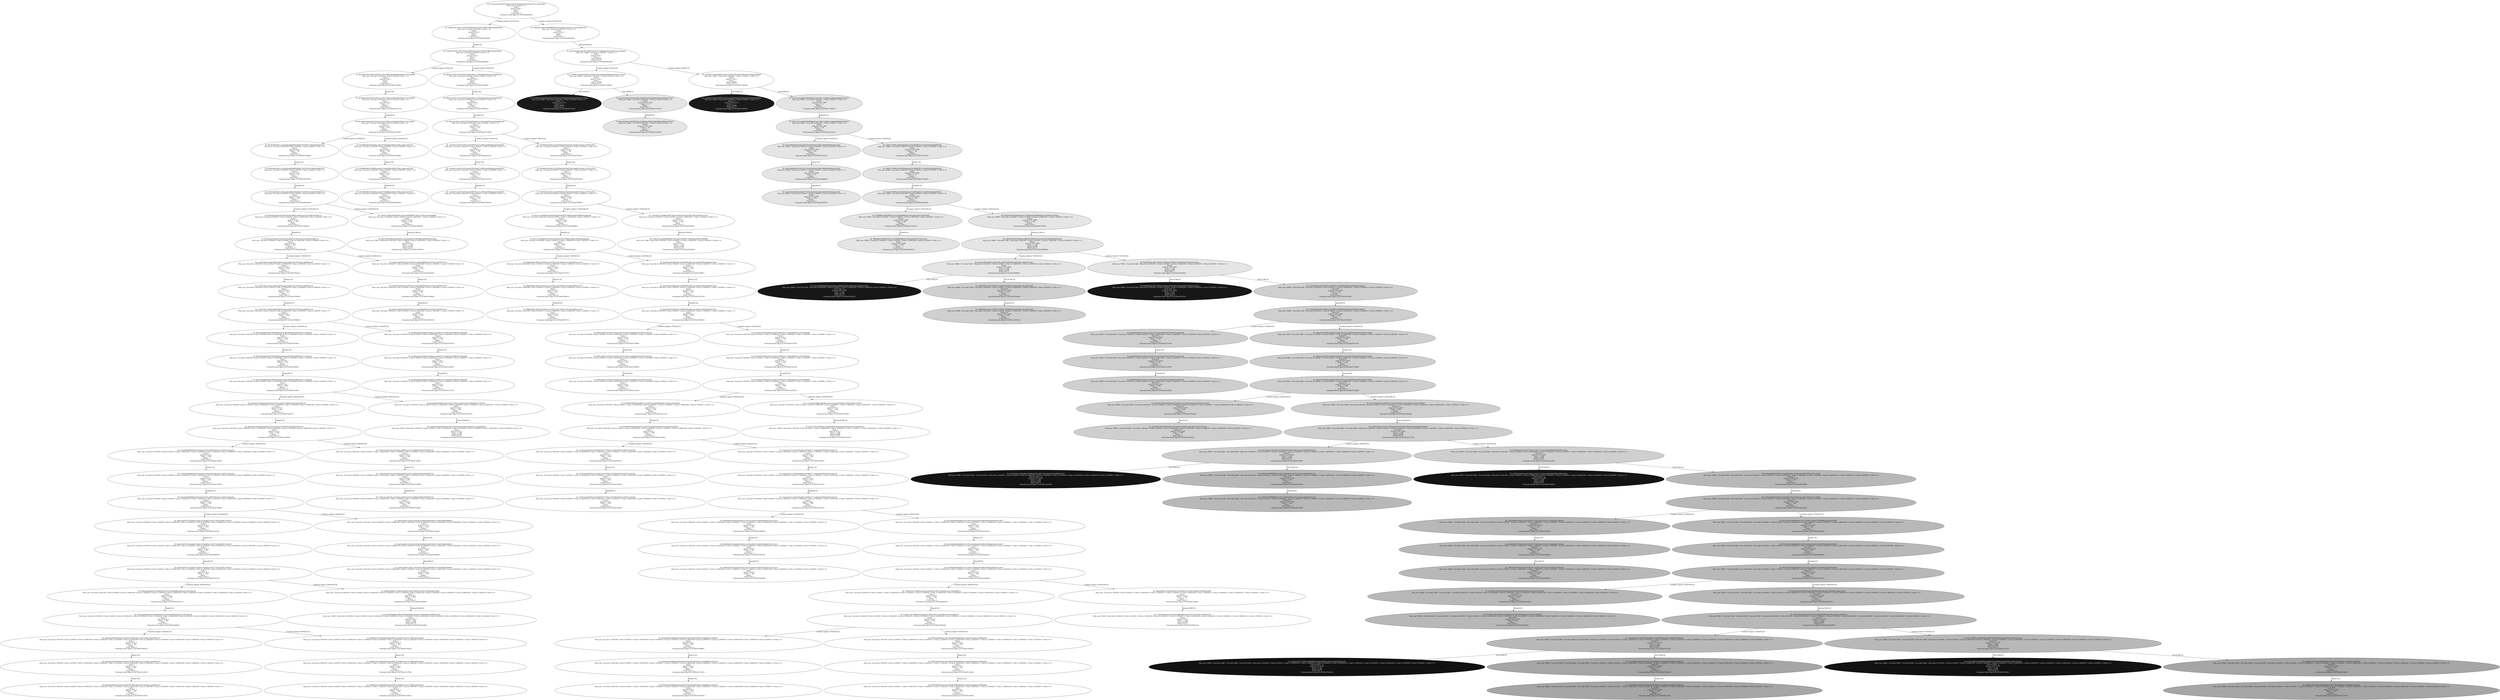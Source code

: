 digraph "./Output/Graphs/./October_01_controled_frequency_S50_R100_tPlus300" {
	<Simulator.State object at 0x7f5bcbb62b50> [label="ID: 073f7623b54229e07fc64c6a1978c874530644297f635a2c0770e75ab5522ff5
Path_cons: True && t>=0
Prob:1
prob (S=0.9): 1
Clock: t
Queue: 
Push Count: 0
<Simulator.State object at 0x7f5bcbb62b50>" fillcolor=gray100 fontcolor=Black style=filled]
	<Simulator.State object at 0x7f5bcbb62b50> -> <Simulator.State object at 0x7f5bcb363dd0> [label="Condition Split((t+0)%100) [F]"]
	<Simulator.State object at 0x7f5bcbb62b50> -> <Simulator.State object at 0x7f5bcb9ed290> [label="Condition Split((t+0)%100) [S]"]
	<Simulator.State object at 0x7f5bcb363dd0> [label="ID: 7e40fb37ff72531187cd521665390fceb1a291307f33807a08004a9ea65f44a6
Path_cons: True && (t+0)%100!=0 && t>=0
Prob:1
prob (S=0.9): 1
Clock: t
Queue: 
Push Count: 0
<Simulator.State object at 0x7f5bcb363dd0>" fillcolor=gray100 fontcolor=Black style=filled]
	<Simulator.State object at 0x7f5bcb363dd0> -> <Simulator.State object at 0x7f5bcab060d0> [label="Sleep(0) [S]"]
	<Simulator.State object at 0x7f5bcb9ed290> [label="ID: 4dfdfa8615a6fc164b96ff8958a2dc53a030cfc220dca75e1a0c1a48f8fc325a
Path_cons: True && (t+0)%100==0 && t>=0
Prob:1
prob (S=0.9): 1
Clock: t
Queue: 
Push Count: 0
<Simulator.State object at 0x7f5bcb9ed290>" fillcolor=gray100 fontcolor=Black style=filled]
	<Simulator.State object at 0x7f5bcb9ed290> -> <Simulator.State object at 0x7f5bcb492ad0> [label="Release(F0AB) [S]"]
	<Simulator.State object at 0x7f5bcab060d0> [label="ID: 7e40fb37ff72531187cd521665390fceb1a291307f33807a08004a9ea65f44a6
Path_cons: True && (t+0)%100!=0 && t>=0
Prob:1
prob (S=0.9): 1
Clock: t
Queue: 
Push Count: 0
<Simulator.State object at 0x7f5bcab060d0>" fillcolor=gray100 fontcolor=Black style=filled]
	<Simulator.State object at 0x7f5bcab060d0> -> <Simulator.State object at 0x7f5bc7a5fe90> [label="Condition Split((t+0)%50) [F]"]
	<Simulator.State object at 0x7f5bcab060d0> -> <Simulator.State object at 0x7f5bc7a5fa90> [label="Condition Split((t+0)%50) [S]"]
	<Simulator.State object at 0x7f5bcb492ad0> [label="ID: 4ef07638ee644afaf347268397472eb7277d4058b3a6078ccbb01e316d26e922
Path_cons: F0AB==False && (t+0)%100==0 && t>=0
Prob:1
prob (S=0.9): 1
Clock: t
Queue: |F0AB
Push Count: 0
<Simulator.State object at 0x7f5bcb492ad0>" fillcolor=gray100 fontcolor=Black style=filled]
	<Simulator.State object at 0x7f5bcb492ad0> -> <Simulator.State object at 0x7f5bc7a5fad0> [label="Condition Split((t+0)%50) [F]"]
	<Simulator.State object at 0x7f5bcb492ad0> -> <Simulator.State object at 0x7f5bc7a783d0> [label="Condition Split((t+0)%50) [S]"]
	<Simulator.State object at 0x7f5bc7a5fe90> [label="ID: dfe10fe03d44ab3d653192e9e11451372893cbe2807db9e0046c27187ea8c96f
Path_cons: True && (t+0)%100!=0 && (t+0)%50!=0 && t>=0
Prob:1
prob (S=0.9): 1
Clock: t
Queue: 
Push Count: 0
<Simulator.State object at 0x7f5bc7a5fe90>" fillcolor=gray100 fontcolor=Black style=filled]
	<Simulator.State object at 0x7f5bc7a5fe90> -> <Simulator.State object at 0x7f5bca2d1310> [label="Sleep(1) [S]"]
	<Simulator.State object at 0x7f5bc7a5fa90> [label="ID: 9892e31b284cac5452704507db83c48e311136be424b2ffa2a2c964db6fbbe40
Path_cons: True && (t+0)%100!=0 && (t+0)%50==0 && t>=0
Prob:1
prob (S=0.9): 1
Clock: t
Queue: 
Push Count: 0
<Simulator.State object at 0x7f5bc7a5fa90>" fillcolor=gray100 fontcolor=Black style=filled]
	<Simulator.State object at 0x7f5bc7a5fa90> -> <Simulator.State object at 0x7f5bc799ef10> [label="Sleep(1) [S]"]
	<Simulator.State object at 0x7f5bc7a5fad0> [label="ID: 137d98ec20a5b0d29eb89c5c4910f7242763f9a442d8df5e10df7bbc17c8aa0a
Path_cons: F0AB==False && (t+0)%100==0 && (t+0)%50!=0 && t>=0
Prob:1
prob (S=0.9): 1
Clock: t
Queue: |F0AB
Push Count: 0
<Simulator.State object at 0x7f5bc7a5fad0>" fillcolor=gray100 fontcolor=Black style=filled]
	<Simulator.State object at 0x7f5bc7a5fad0> -> <Simulator.State object at 0x7f5bc677a510> [label="Pull (F0AB) [F]"]
	<Simulator.State object at 0x7f5bc7a5fad0> -> <Simulator.State object at 0x7f5bc677a550> [label="Pull (F0AB) [S]"]
	<Simulator.State object at 0x7f5bc7a783d0> [label="ID: 21abf6d21636e940d645a3cb61ec3ab02796c8efc47893d14538d563bbd3f468
Path_cons: F0AB==False && (t+0)%100==0 && (t+0)%50==0 && t>=0
Prob:1
prob (S=0.9): 1
Clock: t
Queue: |F0AB
Push Count: 0
<Simulator.State object at 0x7f5bc7a783d0>" fillcolor=gray100 fontcolor=Black style=filled]
	<Simulator.State object at 0x7f5bc7a783d0> -> <Simulator.State object at 0x7f5bc7a78550> [label="Pull (F0AB) [F]"]
	<Simulator.State object at 0x7f5bc7a783d0> -> <Simulator.State object at 0x7f5bc7a78590> [label="Pull (F0AB) [S]"]
	<Simulator.State object at 0x7f5bca2d1310> [label="ID: dfe10fe03d44ab3d653192e9e11451372893cbe2807db9e0046c27187ea8c96f
Path_cons: True && (t+0)%100!=0 && (t+0)%50!=0 && t>=0
Prob:1
prob (S=0.9): 1
Clock: t + 1
Queue: 
Push Count: 0
<Simulator.State object at 0x7f5bca2d1310>" fillcolor=gray100 fontcolor=Black style=filled]
	<Simulator.State object at 0x7f5bca2d1310> -> <Simulator.State object at 0x7f5bc677a990> [label="Sleep(49) [S]"]
	<Simulator.State object at 0x7f5bc799ef10> [label="ID: 9892e31b284cac5452704507db83c48e311136be424b2ffa2a2c964db6fbbe40
Path_cons: True && (t+0)%100!=0 && (t+0)%50==0 && t>=0
Prob:1
prob (S=0.9): 1
Clock: t + 1
Queue: 
Push Count: 0
<Simulator.State object at 0x7f5bc799ef10>" fillcolor=gray100 fontcolor=Black style=filled]
	<Simulator.State object at 0x7f5bc799ef10> -> <Simulator.State object at 0x7f5bc677a6d0> [label="Sleep(49) [S]"]
	<Simulator.State object at 0x7f5bc677a510> [label="ID: 137d98ec20a5b0d29eb89c5c4910f7242763f9a442d8df5e10df7bbc17c8aa0a
Path_cons: F0AB==False && (t+0)%100==0 && (t+0)%50!=0 && t>=0
Prob:1 - S
prob (S=0.9): 0.10
Clock: t + 1
Queue: |F0AB
Push Count: 1
<Simulator.State object at 0x7f5bc677a510>" fillcolor=gray10 fontcolor=white style=filled]
	<Simulator.State object at 0x7f5bc677a550> [label="ID: 2fdeb252b3d12c90250362a23dde8b5cd0f36ebfb695fcf04e38fd8d47700e7c
Path_cons: F0AB==True && (t+0)%100==0 && (t+0)%50!=0 && t>=0
Prob:S
prob (S=0.9): 0.900
Clock: t + 1
Queue: 
Push Count: 1
<Simulator.State object at 0x7f5bc677a550>" fillcolor=gray90 fontcolor=Black style=filled]
	<Simulator.State object at 0x7f5bc677a550> -> <Simulator.State object at 0x7f5bc677b0d0> [label="Sleep(49) [S]"]
	<Simulator.State object at 0x7f5bc7a78550> [label="ID: 21abf6d21636e940d645a3cb61ec3ab02796c8efc47893d14538d563bbd3f468
Path_cons: F0AB==False && (t+0)%100==0 && (t+0)%50==0 && t>=0
Prob:1 - S
prob (S=0.9): 0.10
Clock: t + 1
Queue: |F0AB
Push Count: 1
<Simulator.State object at 0x7f5bc7a78550>" fillcolor=gray10 fontcolor=white style=filled]
	<Simulator.State object at 0x7f5bc7a78590> [label="ID: 4b73ae7baceb695528af996de01ad71646171b6eb0a139a8cdd8e85d67a54523
Path_cons: F0AB==True && (t+0)%100==0 && (t+0)%50==0 && t>=0
Prob:S
prob (S=0.9): 0.900
Clock: t + 1
Queue: 
Push Count: 1
<Simulator.State object at 0x7f5bc7a78590>" fillcolor=gray90 fontcolor=Black style=filled]
	<Simulator.State object at 0x7f5bc7a78590> -> <Simulator.State object at 0x7f5bca613510> [label="Sleep(49) [S]"]
	<Simulator.State object at 0x7f5bc677a990> [label="ID: dfe10fe03d44ab3d653192e9e11451372893cbe2807db9e0046c27187ea8c96f
Path_cons: True && (t+0)%100!=0 && (t+0)%50!=0 && t>=0
Prob:1
prob (S=0.9): 1
Clock: t + 50
Queue: 
Push Count: 0
<Simulator.State object at 0x7f5bc677a990>" fillcolor=gray100 fontcolor=Black style=filled]
	<Simulator.State object at 0x7f5bc677a990> -> <Simulator.State object at 0x7f5bc677bdd0> [label="Condition Split((t+50)%50) [F]"]
	<Simulator.State object at 0x7f5bc677a990> -> <Simulator.State object at 0x7f5bc677b8d0> [label="Condition Split((t+50)%50) [S]"]
	<Simulator.State object at 0x7f5bc677a6d0> [label="ID: 9892e31b284cac5452704507db83c48e311136be424b2ffa2a2c964db6fbbe40
Path_cons: True && (t+0)%100!=0 && (t+0)%50==0 && t>=0
Prob:1
prob (S=0.9): 1
Clock: t + 50
Queue: 
Push Count: 0
<Simulator.State object at 0x7f5bc677a6d0>" fillcolor=gray100 fontcolor=Black style=filled]
	<Simulator.State object at 0x7f5bc677a6d0> -> <Simulator.State object at 0x7f5bcaf9e310> [label="Condition Split((t+50)%50) [F]"]
	<Simulator.State object at 0x7f5bc677a6d0> -> <Simulator.State object at 0x7f5bc6779210> [label="Condition Split((t+50)%50) [S]"]
	<Simulator.State object at 0x7f5bc677b0d0> [label="ID: 2fdeb252b3d12c90250362a23dde8b5cd0f36ebfb695fcf04e38fd8d47700e7c
Path_cons: F0AB==True && (t+0)%100==0 && (t+0)%50!=0 && t>=0
Prob:S
prob (S=0.9): 0.900
Clock: t + 50
Queue: 
Push Count: 1
<Simulator.State object at 0x7f5bc677b0d0>" fillcolor=gray90 fontcolor=Black style=filled]
	<Simulator.State object at 0x7f5bca613510> [label="ID: 4b73ae7baceb695528af996de01ad71646171b6eb0a139a8cdd8e85d67a54523
Path_cons: F0AB==True && (t+0)%100==0 && (t+0)%50==0 && t>=0
Prob:S
prob (S=0.9): 0.900
Clock: t + 50
Queue: 
Push Count: 1
<Simulator.State object at 0x7f5bca613510>" fillcolor=gray90 fontcolor=Black style=filled]
	<Simulator.State object at 0x7f5bca613510> -> <Simulator.State object at 0x7f5bc677b410> [label="Condition Split((t+50)%50) [F]"]
	<Simulator.State object at 0x7f5bca613510> -> <Simulator.State object at 0x7f5bc677bd10> [label="Condition Split((t+50)%50) [S]"]
	<Simulator.State object at 0x7f5bc677bdd0> [label="ID: 86520c9662054ce154dac66ab09bdd00c8b84779a7f0614a746d363f490410d3
Path_cons: True && (t+0)%100!=0 && (t+0)%50!=0 && (t+50)%50!=0 && t>=0
Prob:1
prob (S=0.9): 1
Clock: t + 50
Queue: 
Push Count: 0
<Simulator.State object at 0x7f5bc677bdd0>" fillcolor=gray100 fontcolor=Black style=filled]
	<Simulator.State object at 0x7f5bc677bdd0> -> <Simulator.State object at 0x7f5bc678cbd0> [label="Sleep(1) [S]"]
	<Simulator.State object at 0x7f5bc677b8d0> [label="ID: 0f3e9ff6c60fa783b2092ccadb3167d8c096da5dff3cc9294c12d8aec4057c68
Path_cons: True && (t+0)%100!=0 && (t+0)%50!=0 && (t+50)%50==0 && t>=0
Prob:1
prob (S=0.9): 1
Clock: t + 50
Queue: 
Push Count: 0
<Simulator.State object at 0x7f5bc677b8d0>" fillcolor=gray100 fontcolor=Black style=filled]
	<Simulator.State object at 0x7f5bc677b8d0> -> <Simulator.State object at 0x7f5bc678c910> [label="Sleep(1) [S]"]
	<Simulator.State object at 0x7f5bcaf9e310> [label="ID: c0a20031c4c9b57b3973e3de978935be471c4987b4a990faf4ee2faf9c2f6035
Path_cons: True && (t+0)%100!=0 && (t+0)%50==0 && (t+50)%50!=0 && t>=0
Prob:1
prob (S=0.9): 1
Clock: t + 50
Queue: 
Push Count: 0
<Simulator.State object at 0x7f5bcaf9e310>" fillcolor=gray100 fontcolor=Black style=filled]
	<Simulator.State object at 0x7f5bcaf9e310> -> <Simulator.State object at 0x7f5bc678c750> [label="Sleep(1) [S]"]
	<Simulator.State object at 0x7f5bc6779210> [label="ID: 93b48922d325fde7e3c67994b45de59a472db1fddd6132819ac11597f2cf7b2c
Path_cons: True && (t+0)%100!=0 && (t+0)%50==0 && (t+50)%50==0 && t>=0
Prob:1
prob (S=0.9): 1
Clock: t + 50
Queue: 
Push Count: 0
<Simulator.State object at 0x7f5bc6779210>" fillcolor=gray100 fontcolor=Black style=filled]
	<Simulator.State object at 0x7f5bc6779210> -> <Simulator.State object at 0x7f5bc678c3d0> [label="Sleep(1) [S]"]
	<Simulator.State object at 0x7f5bc677b410> [label="ID: bbe3c3fbfb0a8f7bcbdb7fc8770a6238ed0e021e6fba58400608e95e05aa3481
Path_cons: F0AB==True && (t+0)%100==0 && (t+0)%50==0 && (t+50)%50!=0 && t>=0
Prob:S
prob (S=0.9): 0.900
Clock: t + 50
Queue: 
Push Count: 1
<Simulator.State object at 0x7f5bc677b410>" fillcolor=gray90 fontcolor=Black style=filled]
	<Simulator.State object at 0x7f5bc677b410> -> <Simulator.State object at 0x7f5bc678d690> [label="Sleep(1) [S]"]
	<Simulator.State object at 0x7f5bc677bd10> [label="ID: 3e03e2372996ca4f62d4956edaabc53d3f948d5211412ef408c6b3bb499b53fd
Path_cons: F0AB==True && (t+0)%100==0 && (t+0)%50==0 && (t+50)%50==0 && t>=0
Prob:S
prob (S=0.9): 0.900
Clock: t + 50
Queue: 
Push Count: 1
<Simulator.State object at 0x7f5bc677bd10>" fillcolor=gray90 fontcolor=Black style=filled]
	<Simulator.State object at 0x7f5bc677bd10> -> <Simulator.State object at 0x7f5bc677bd90> [label="Sleep(1) [S]"]
	<Simulator.State object at 0x7f5bc678cbd0> [label="ID: 86520c9662054ce154dac66ab09bdd00c8b84779a7f0614a746d363f490410d3
Path_cons: True && (t+0)%100!=0 && (t+0)%50!=0 && (t+50)%50!=0 && t>=0
Prob:1
prob (S=0.9): 1
Clock: t + 51
Queue: 
Push Count: 0
<Simulator.State object at 0x7f5bc678cbd0>" fillcolor=gray100 fontcolor=Black style=filled]
	<Simulator.State object at 0x7f5bc678cbd0> -> <Simulator.State object at 0x7f5bc678e090> [label="Sleep(49) [S]"]
	<Simulator.State object at 0x7f5bc678c910> [label="ID: 0f3e9ff6c60fa783b2092ccadb3167d8c096da5dff3cc9294c12d8aec4057c68
Path_cons: True && (t+0)%100!=0 && (t+0)%50!=0 && (t+50)%50==0 && t>=0
Prob:1
prob (S=0.9): 1
Clock: t + 51
Queue: 
Push Count: 0
<Simulator.State object at 0x7f5bc678c910>" fillcolor=gray100 fontcolor=Black style=filled]
	<Simulator.State object at 0x7f5bc678c910> -> <Simulator.State object at 0x7f5bc678de50> [label="Sleep(49) [S]"]
	<Simulator.State object at 0x7f5bc678c750> [label="ID: c0a20031c4c9b57b3973e3de978935be471c4987b4a990faf4ee2faf9c2f6035
Path_cons: True && (t+0)%100!=0 && (t+0)%50==0 && (t+50)%50!=0 && t>=0
Prob:1
prob (S=0.9): 1
Clock: t + 51
Queue: 
Push Count: 0
<Simulator.State object at 0x7f5bc678c750>" fillcolor=gray100 fontcolor=Black style=filled]
	<Simulator.State object at 0x7f5bc678c750> -> <Simulator.State object at 0x7f5bc678dc90> [label="Sleep(49) [S]"]
	<Simulator.State object at 0x7f5bc678c3d0> [label="ID: 93b48922d325fde7e3c67994b45de59a472db1fddd6132819ac11597f2cf7b2c
Path_cons: True && (t+0)%100!=0 && (t+0)%50==0 && (t+50)%50==0 && t>=0
Prob:1
prob (S=0.9): 1
Clock: t + 51
Queue: 
Push Count: 0
<Simulator.State object at 0x7f5bc678c3d0>" fillcolor=gray100 fontcolor=Black style=filled]
	<Simulator.State object at 0x7f5bc678c3d0> -> <Simulator.State object at 0x7f5bc678d990> [label="Sleep(49) [S]"]
	<Simulator.State object at 0x7f5bc678d690> [label="ID: bbe3c3fbfb0a8f7bcbdb7fc8770a6238ed0e021e6fba58400608e95e05aa3481
Path_cons: F0AB==True && (t+0)%100==0 && (t+0)%50==0 && (t+50)%50!=0 && t>=0
Prob:S
prob (S=0.9): 0.900
Clock: t + 51
Queue: 
Push Count: 1
<Simulator.State object at 0x7f5bc678d690>" fillcolor=gray90 fontcolor=Black style=filled]
	<Simulator.State object at 0x7f5bc678d690> -> <Simulator.State object at 0x7f5bc678e550> [label="Sleep(49) [S]"]
	<Simulator.State object at 0x7f5bc677bd90> [label="ID: 3e03e2372996ca4f62d4956edaabc53d3f948d5211412ef408c6b3bb499b53fd
Path_cons: F0AB==True && (t+0)%100==0 && (t+0)%50==0 && (t+50)%50==0 && t>=0
Prob:S
prob (S=0.9): 0.900
Clock: t + 51
Queue: 
Push Count: 1
<Simulator.State object at 0x7f5bc677bd90>" fillcolor=gray90 fontcolor=Black style=filled]
	<Simulator.State object at 0x7f5bc677bd90> -> <Simulator.State object at 0x7f5bc678e2d0> [label="Sleep(49) [S]"]
	<Simulator.State object at 0x7f5bc678e090> [label="ID: 86520c9662054ce154dac66ab09bdd00c8b84779a7f0614a746d363f490410d3
Path_cons: True && (t+0)%100!=0 && (t+0)%50!=0 && (t+50)%50!=0 && t>=0
Prob:1
prob (S=0.9): 1
Clock: t + 100
Queue: 
Push Count: 0
<Simulator.State object at 0x7f5bc678e090>" fillcolor=gray100 fontcolor=Black style=filled]
	<Simulator.State object at 0x7f5bc678e090> -> <Simulator.State object at 0x7f5bc678ebd0> [label="Condition Split((t+100)%100) [F]"]
	<Simulator.State object at 0x7f5bc678e090> -> <Simulator.State object at 0x7f5bc799efd0> [label="Condition Split((t+100)%100) [S]"]
	<Simulator.State object at 0x7f5bc678de50> [label="ID: 0f3e9ff6c60fa783b2092ccadb3167d8c096da5dff3cc9294c12d8aec4057c68
Path_cons: True && (t+0)%100!=0 && (t+0)%50!=0 && (t+50)%50==0 && t>=0
Prob:1
prob (S=0.9): 1
Clock: t + 100
Queue: 
Push Count: 0
<Simulator.State object at 0x7f5bc678de50>" fillcolor=gray100 fontcolor=Black style=filled]
	<Simulator.State object at 0x7f5bc678dc90> [label="ID: c0a20031c4c9b57b3973e3de978935be471c4987b4a990faf4ee2faf9c2f6035
Path_cons: True && (t+0)%100!=0 && (t+0)%50==0 && (t+50)%50!=0 && t>=0
Prob:1
prob (S=0.9): 1
Clock: t + 100
Queue: 
Push Count: 0
<Simulator.State object at 0x7f5bc678dc90>" fillcolor=gray100 fontcolor=Black style=filled]
	<Simulator.State object at 0x7f5bc678d990> [label="ID: 93b48922d325fde7e3c67994b45de59a472db1fddd6132819ac11597f2cf7b2c
Path_cons: True && (t+0)%100!=0 && (t+0)%50==0 && (t+50)%50==0 && t>=0
Prob:1
prob (S=0.9): 1
Clock: t + 100
Queue: 
Push Count: 0
<Simulator.State object at 0x7f5bc678d990>" fillcolor=gray100 fontcolor=Black style=filled]
	<Simulator.State object at 0x7f5bc678d990> -> <Simulator.State object at 0x7f5bcabb9890> [label="Condition Split((t+100)%100) [F]"]
	<Simulator.State object at 0x7f5bc678d990> -> <Simulator.State object at 0x7f5bc678ed90> [label="Condition Split((t+100)%100) [S]"]
	<Simulator.State object at 0x7f5bc678e550> [label="ID: bbe3c3fbfb0a8f7bcbdb7fc8770a6238ed0e021e6fba58400608e95e05aa3481
Path_cons: F0AB==True && (t+0)%100==0 && (t+0)%50==0 && (t+50)%50!=0 && t>=0
Prob:S
prob (S=0.9): 0.900
Clock: t + 100
Queue: 
Push Count: 1
<Simulator.State object at 0x7f5bc678e550>" fillcolor=gray90 fontcolor=Black style=filled]
	<Simulator.State object at 0x7f5bc678e2d0> [label="ID: 3e03e2372996ca4f62d4956edaabc53d3f948d5211412ef408c6b3bb499b53fd
Path_cons: F0AB==True && (t+0)%100==0 && (t+0)%50==0 && (t+50)%50==0 && t>=0
Prob:S
prob (S=0.9): 0.900
Clock: t + 100
Queue: 
Push Count: 1
<Simulator.State object at 0x7f5bc678e2d0>" fillcolor=gray90 fontcolor=Black style=filled]
	<Simulator.State object at 0x7f5bc678e2d0> -> <Simulator.State object at 0x7f5bc6779e10> [label="Condition Split((t+100)%100) [F]"]
	<Simulator.State object at 0x7f5bc678e2d0> -> <Simulator.State object at 0x7f5bc677a790> [label="Condition Split((t+100)%100) [S]"]
	<Simulator.State object at 0x7f5bc678ebd0> [label="ID: f0342a64e10c82cd314f4234f191a86491cf1ffc43cec4331ab48c92a3801133
Path_cons: True && (t+0)%100!=0 && (t+0)%50!=0 && (t+100)%100!=0 && (t+50)%50!=0 && t>=0
Prob:1
prob (S=0.9): 1
Clock: t + 100
Queue: 
Push Count: 0
<Simulator.State object at 0x7f5bc678ebd0>" fillcolor=gray100 fontcolor=Black style=filled]
	<Simulator.State object at 0x7f5bc678ebd0> -> <Simulator.State object at 0x7f5bc678ecd0> [label="Sleep(0) [S]"]
	<Simulator.State object at 0x7f5bc799efd0> [label="ID: 14fe0271098e50f16bb380ec1821adaf60d84967744ea775c8e3c41526e8d8bf
Path_cons: True && (t+0)%100!=0 && (t+0)%50!=0 && (t+100)%100==0 && (t+50)%50!=0 && t>=0
Prob:1
prob (S=0.9): 1
Clock: t + 100
Queue: 
Push Count: 0
<Simulator.State object at 0x7f5bc799efd0>" fillcolor=gray100 fontcolor=Black style=filled]
	<Simulator.State object at 0x7f5bc799efd0> -> <Simulator.State object at 0x7f5bc678f190> [label="Release(F1AB) [S]"]
	<Simulator.State object at 0x7f5bcabb9890> [label="ID: 8ea1c1fc19d6854b7e5402b74b5bb20c583576f958c3d8e81d0895dad38a4ed8
Path_cons: True && (t+0)%100!=0 && (t+0)%50==0 && (t+100)%100!=0 && (t+50)%50==0 && t>=0
Prob:1
prob (S=0.9): 1
Clock: t + 100
Queue: 
Push Count: 0
<Simulator.State object at 0x7f5bcabb9890>" fillcolor=gray100 fontcolor=Black style=filled]
	<Simulator.State object at 0x7f5bcabb9890> -> <Simulator.State object at 0x7f5bc678edd0> [label="Sleep(0) [S]"]
	<Simulator.State object at 0x7f5bc678ed90> [label="ID: 7159cb9a11104d88542d977f87a9cbb30c55c942b740972d6c3c8f7dd5c537ad
Path_cons: True && (t+0)%100!=0 && (t+0)%50==0 && (t+100)%100==0 && (t+50)%50==0 && t>=0
Prob:1
prob (S=0.9): 1
Clock: t + 100
Queue: 
Push Count: 0
<Simulator.State object at 0x7f5bc678ed90>" fillcolor=gray100 fontcolor=Black style=filled]
	<Simulator.State object at 0x7f5bc678ed90> -> <Simulator.State object at 0x7f5bc678e650> [label="Release(F1AB) [S]"]
	<Simulator.State object at 0x7f5bc6779e10> [label="ID: 7569d88ea79924df87f2115a7cdfbd05f6fe03ccc5fcda24a1f02371026334c9
Path_cons: F0AB==True && (t+0)%100==0 && (t+0)%50==0 && (t+100)%100!=0 && (t+50)%50==0 && t>=0
Prob:S
prob (S=0.9): 0.900
Clock: t + 100
Queue: 
Push Count: 1
<Simulator.State object at 0x7f5bc6779e10>" fillcolor=gray90 fontcolor=Black style=filled]
	<Simulator.State object at 0x7f5bc6779e10> -> <Simulator.State object at 0x7f5bc678f510> [label="Sleep(0) [S]"]
	<Simulator.State object at 0x7f5bc677a790> [label="ID: 824d5c0001bded6a49a6acfe73f50f06ae9a590f8b59daec76cf6ede57d342e2
Path_cons: F0AB==True && (t+0)%100==0 && (t+0)%50==0 && (t+100)%100==0 && (t+50)%50==0 && t>=0
Prob:S
prob (S=0.9): 0.900
Clock: t + 100
Queue: 
Push Count: 1
<Simulator.State object at 0x7f5bc677a790>" fillcolor=gray90 fontcolor=Black style=filled]
	<Simulator.State object at 0x7f5bc677a790> -> <Simulator.State object at 0x7f5bc678f650> [label="Release(F1AB) [S]"]
	<Simulator.State object at 0x7f5bc678ecd0> [label="ID: f0342a64e10c82cd314f4234f191a86491cf1ffc43cec4331ab48c92a3801133
Path_cons: True && (t+0)%100!=0 && (t+0)%50!=0 && (t+100)%100!=0 && (t+50)%50!=0 && t>=0
Prob:1
prob (S=0.9): 1
Clock: t + 100
Queue: 
Push Count: 0
<Simulator.State object at 0x7f5bc678ecd0>" fillcolor=gray100 fontcolor=Black style=filled]
	<Simulator.State object at 0x7f5bc678ecd0> -> <Simulator.State object at 0x7f5bc678fe10> [label="Condition Split((t+100)%50) [F]"]
	<Simulator.State object at 0x7f5bc678ecd0> -> <Simulator.State object at 0x7f5bc678c6d0> [label="Condition Split((t+100)%50) [S]"]
	<Simulator.State object at 0x7f5bc678f190> [label="ID: 4f007c8870b58e38cb6864f412c431ba4948e70a8c9ffd93bb9b88224b454e4c
Path_cons: F1AB==False && (t+0)%100!=0 && (t+0)%50!=0 && (t+100)%100==0 && (t+50)%50!=0 && t>=0
Prob:1
prob (S=0.9): 1
Clock: t + 100
Queue: |F1AB
Push Count: 0
<Simulator.State object at 0x7f5bc678f190>" fillcolor=gray100 fontcolor=Black style=filled]
	<Simulator.State object at 0x7f5bc678edd0> [label="ID: 8ea1c1fc19d6854b7e5402b74b5bb20c583576f958c3d8e81d0895dad38a4ed8
Path_cons: True && (t+0)%100!=0 && (t+0)%50==0 && (t+100)%100!=0 && (t+50)%50==0 && t>=0
Prob:1
prob (S=0.9): 1
Clock: t + 100
Queue: 
Push Count: 0
<Simulator.State object at 0x7f5bc678edd0>" fillcolor=gray100 fontcolor=Black style=filled]
	<Simulator.State object at 0x7f5bc678edd0> -> <Simulator.State object at 0x7f5bc677b750> [label="Condition Split((t+100)%50) [F]"]
	<Simulator.State object at 0x7f5bc678edd0> -> <Simulator.State object at 0x7f5bc678ff50> [label="Condition Split((t+100)%50) [S]"]
	<Simulator.State object at 0x7f5bc678e650> [label="ID: 223bec87eacb8c66f58f8d0722019d6ce35e9fd371592385b25b60acc5f89963
Path_cons: F1AB==False && (t+0)%100!=0 && (t+0)%50==0 && (t+100)%100==0 && (t+50)%50==0 && t>=0
Prob:1
prob (S=0.9): 1
Clock: t + 100
Queue: |F1AB
Push Count: 0
<Simulator.State object at 0x7f5bc678e650>" fillcolor=gray100 fontcolor=Black style=filled]
	<Simulator.State object at 0x7f5bc678f510> [label="ID: 7569d88ea79924df87f2115a7cdfbd05f6fe03ccc5fcda24a1f02371026334c9
Path_cons: F0AB==True && (t+0)%100==0 && (t+0)%50==0 && (t+100)%100!=0 && (t+50)%50==0 && t>=0
Prob:S
prob (S=0.9): 0.900
Clock: t + 100
Queue: 
Push Count: 1
<Simulator.State object at 0x7f5bc678f510>" fillcolor=gray90 fontcolor=Black style=filled]
	<Simulator.State object at 0x7f5bc678f650> [label="ID: 029fe607662d9108f6a5ce28b001b309b3215bec46cd240c4d0c89083e6842bb
Path_cons: F0AB==True && F1AB==False && (t+0)%100==0 && (t+0)%50==0 && (t+100)%100==0 && (t+50)%50==0 && t>=0
Prob:S
prob (S=0.9): 0.900
Clock: t + 100
Queue: |F1AB
Push Count: 1
<Simulator.State object at 0x7f5bc678f650>" fillcolor=gray90 fontcolor=Black style=filled]
	<Simulator.State object at 0x7f5bc678f650> -> <Simulator.State object at 0x7f5bc678f990> [label="Condition Split((t+100)%50) [F]"]
	<Simulator.State object at 0x7f5bc678f650> -> <Simulator.State object at 0x7f5bc678fa90> [label="Condition Split((t+100)%50) [S]"]
	<Simulator.State object at 0x7f5bc678fe10> [label="ID: a11fe07d9c3cdab6c79286ae68b53ae9c2cbdb0d105736381b21a895fff11d35
Path_cons: True && (t+0)%100!=0 && (t+0)%50!=0 && (t+100)%100!=0 && (t+100)%50!=0 && (t+50)%50!=0 && t>=0
Prob:1
prob (S=0.9): 1
Clock: t + 100
Queue: 
Push Count: 0
<Simulator.State object at 0x7f5bc678fe10>" fillcolor=gray100 fontcolor=Black style=filled]
	<Simulator.State object at 0x7f5bc678fe10> -> <Simulator.State object at 0x7f5bc6795050> [label="Sleep(1) [S]"]
	<Simulator.State object at 0x7f5bc678c6d0> [label="ID: 61b39014d845ba5f4165516579cea6c836bff3fbd51dd1f76e474cb666777c03
Path_cons: True && (t+0)%100!=0 && (t+0)%50!=0 && (t+100)%100!=0 && (t+100)%50==0 && (t+50)%50!=0 && t>=0
Prob:1
prob (S=0.9): 1
Clock: t + 100
Queue: 
Push Count: 0
<Simulator.State object at 0x7f5bc678c6d0>" fillcolor=gray100 fontcolor=Black style=filled]
	<Simulator.State object at 0x7f5bc678c6d0> -> <Simulator.State object at 0x7f5bc6794d90> [label="Sleep(1) [S]"]
	<Simulator.State object at 0x7f5bc677b750> [label="ID: 498bd4b891a99d413a448e2e1ad5279bc3c87c308c631ef3cd4b3549bc0c2270
Path_cons: True && (t+0)%100!=0 && (t+0)%50==0 && (t+100)%100!=0 && (t+100)%50!=0 && (t+50)%50==0 && t>=0
Prob:1
prob (S=0.9): 1
Clock: t + 100
Queue: 
Push Count: 0
<Simulator.State object at 0x7f5bc677b750>" fillcolor=gray100 fontcolor=Black style=filled]
	<Simulator.State object at 0x7f5bc677b750> -> <Simulator.State object at 0x7f5bc6794b10> [label="Sleep(1) [S]"]
	<Simulator.State object at 0x7f5bc678ff50> [label="ID: 82cfd0cebf356f0e595acf18f76b6f0c089cc1dca9f0344d9b3564c6b9a7addc
Path_cons: True && (t+0)%100!=0 && (t+0)%50==0 && (t+100)%100!=0 && (t+100)%50==0 && (t+50)%50==0 && t>=0
Prob:1
prob (S=0.9): 1
Clock: t + 100
Queue: 
Push Count: 0
<Simulator.State object at 0x7f5bc678ff50>" fillcolor=gray100 fontcolor=Black style=filled]
	<Simulator.State object at 0x7f5bc678ff50> -> <Simulator.State object at 0x7f5bc6794750> [label="Sleep(1) [S]"]
	<Simulator.State object at 0x7f5bc678f990> [label="ID: 5eee7abd6526ddfc6a2bb2bfd6caad6f9d4d45f0827d204ddeece6b850de7db4
Path_cons: F0AB==True && F1AB==False && (t+0)%100==0 && (t+0)%50==0 && (t+100)%100==0 && (t+100)%50!=0 && (t+50)%50==0 && t>=0
Prob:S
prob (S=0.9): 0.900
Clock: t + 100
Queue: |F1AB
Push Count: 1
<Simulator.State object at 0x7f5bc678f990>" fillcolor=gray90 fontcolor=Black style=filled]
	<Simulator.State object at 0x7f5bc678f990> -> <Simulator.State object at 0x7f5bc6795f10> [label="Pull (F1AB) [F]"]
	<Simulator.State object at 0x7f5bc678f990> -> <Simulator.State object at 0x7f5bc6795e90> [label="Pull (F1AB) [S]"]
	<Simulator.State object at 0x7f5bc678fa90> [label="ID: f0dd9285b0ce44721464234e564ab3c5879b9c3abb63d2f3e0758e55ae55d31a
Path_cons: F0AB==True && F1AB==False && (t+0)%100==0 && (t+0)%50==0 && (t+100)%100==0 && (t+100)%50==0 && (t+50)%50==0 && t>=0
Prob:S
prob (S=0.9): 0.900
Clock: t + 100
Queue: |F1AB
Push Count: 1
<Simulator.State object at 0x7f5bc678fa90>" fillcolor=gray90 fontcolor=Black style=filled]
	<Simulator.State object at 0x7f5bc678fa90> -> <Simulator.State object at 0x7f5bc6795350> [label="Pull (F1AB) [F]"]
	<Simulator.State object at 0x7f5bc678fa90> -> <Simulator.State object at 0x7f5bc6795390> [label="Pull (F1AB) [S]"]
	<Simulator.State object at 0x7f5bc6795050> [label="ID: a11fe07d9c3cdab6c79286ae68b53ae9c2cbdb0d105736381b21a895fff11d35
Path_cons: True && (t+0)%100!=0 && (t+0)%50!=0 && (t+100)%100!=0 && (t+100)%50!=0 && (t+50)%50!=0 && t>=0
Prob:1
prob (S=0.9): 1
Clock: t + 101
Queue: 
Push Count: 0
<Simulator.State object at 0x7f5bc6795050>" fillcolor=gray100 fontcolor=Black style=filled]
	<Simulator.State object at 0x7f5bc6795050> -> <Simulator.State object at 0x7f5bc6796b50> [label="Sleep(49) [S]"]
	<Simulator.State object at 0x7f5bc6794d90> [label="ID: 61b39014d845ba5f4165516579cea6c836bff3fbd51dd1f76e474cb666777c03
Path_cons: True && (t+0)%100!=0 && (t+0)%50!=0 && (t+100)%100!=0 && (t+100)%50==0 && (t+50)%50!=0 && t>=0
Prob:1
prob (S=0.9): 1
Clock: t + 101
Queue: 
Push Count: 0
<Simulator.State object at 0x7f5bc6794d90>" fillcolor=gray100 fontcolor=Black style=filled]
	<Simulator.State object at 0x7f5bc6794d90> -> <Simulator.State object at 0x7f5bc6796910> [label="Sleep(49) [S]"]
	<Simulator.State object at 0x7f5bc6794b10> [label="ID: 498bd4b891a99d413a448e2e1ad5279bc3c87c308c631ef3cd4b3549bc0c2270
Path_cons: True && (t+0)%100!=0 && (t+0)%50==0 && (t+100)%100!=0 && (t+100)%50!=0 && (t+50)%50==0 && t>=0
Prob:1
prob (S=0.9): 1
Clock: t + 101
Queue: 
Push Count: 0
<Simulator.State object at 0x7f5bc6794b10>" fillcolor=gray100 fontcolor=Black style=filled]
	<Simulator.State object at 0x7f5bc6794b10> -> <Simulator.State object at 0x7f5bc6796710> [label="Sleep(49) [S]"]
	<Simulator.State object at 0x7f5bc6794750> [label="ID: 82cfd0cebf356f0e595acf18f76b6f0c089cc1dca9f0344d9b3564c6b9a7addc
Path_cons: True && (t+0)%100!=0 && (t+0)%50==0 && (t+100)%100!=0 && (t+100)%50==0 && (t+50)%50==0 && t>=0
Prob:1
prob (S=0.9): 1
Clock: t + 101
Queue: 
Push Count: 0
<Simulator.State object at 0x7f5bc6794750>" fillcolor=gray100 fontcolor=Black style=filled]
	<Simulator.State object at 0x7f5bc6794750> -> <Simulator.State object at 0x7f5bc6796450> [label="Sleep(49) [S]"]
	<Simulator.State object at 0x7f5bc6795f10> [label="ID: 5eee7abd6526ddfc6a2bb2bfd6caad6f9d4d45f0827d204ddeece6b850de7db4
Path_cons: F0AB==True && F1AB==False && (t+0)%100==0 && (t+0)%50==0 && (t+100)%100==0 && (t+100)%50!=0 && (t+50)%50==0 && t>=0
Prob:-S*(S - 1)
prob (S=0.9): 0.090
Clock: t + 101
Queue: |F1AB
Push Count: 2
<Simulator.State object at 0x7f5bc6795f10>" fillcolor=gray9 fontcolor=white style=filled]
	<Simulator.State object at 0x7f5bc6795e90> [label="ID: 32fe6394147ce91e57852271a5d6152e89904ce9a2e4ef5eebcefce2fe20e186
Path_cons: F0AB==True && F1AB==True && (t+0)%100==0 && (t+0)%50==0 && (t+100)%100==0 && (t+100)%50!=0 && (t+50)%50==0 && t>=0
Prob:S**2
prob (S=0.9): 0.810
Clock: t + 101
Queue: 
Push Count: 2
<Simulator.State object at 0x7f5bc6795e90>" fillcolor=gray81 fontcolor=Black style=filled]
	<Simulator.State object at 0x7f5bc6795e90> -> <Simulator.State object at 0x7f5bc6797050> [label="Sleep(49) [S]"]
	<Simulator.State object at 0x7f5bc6795350> [label="ID: f0dd9285b0ce44721464234e564ab3c5879b9c3abb63d2f3e0758e55ae55d31a
Path_cons: F0AB==True && F1AB==False && (t+0)%100==0 && (t+0)%50==0 && (t+100)%100==0 && (t+100)%50==0 && (t+50)%50==0 && t>=0
Prob:-S*(S - 1)
prob (S=0.9): 0.090
Clock: t + 101
Queue: |F1AB
Push Count: 2
<Simulator.State object at 0x7f5bc6795350>" fillcolor=gray9 fontcolor=white style=filled]
	<Simulator.State object at 0x7f5bc6795390> [label="ID: a27426b529de783cd49f16cd6a09509c0a788600bd695614f94f30f4ad36de43
Path_cons: F0AB==True && F1AB==True && (t+0)%100==0 && (t+0)%50==0 && (t+100)%100==0 && (t+100)%50==0 && (t+50)%50==0 && t>=0
Prob:S**2
prob (S=0.9): 0.810
Clock: t + 101
Queue: 
Push Count: 2
<Simulator.State object at 0x7f5bc6795390>" fillcolor=gray81 fontcolor=Black style=filled]
	<Simulator.State object at 0x7f5bc6795390> -> <Simulator.State object at 0x7f5bc6796d90> [label="Sleep(49) [S]"]
	<Simulator.State object at 0x7f5bc6796b50> [label="ID: a11fe07d9c3cdab6c79286ae68b53ae9c2cbdb0d105736381b21a895fff11d35
Path_cons: True && (t+0)%100!=0 && (t+0)%50!=0 && (t+100)%100!=0 && (t+100)%50!=0 && (t+50)%50!=0 && t>=0
Prob:1
prob (S=0.9): 1
Clock: t + 150
Queue: 
Push Count: 0
<Simulator.State object at 0x7f5bc6796b50>" fillcolor=gray100 fontcolor=Black style=filled]
	<Simulator.State object at 0x7f5bc6796b50> -> <Simulator.State object at 0x7f5bc6797dd0> [label="Condition Split((t+150)%50) [F]"]
	<Simulator.State object at 0x7f5bc6796b50> -> <Simulator.State object at 0x7f5bc6797d10> [label="Condition Split((t+150)%50) [S]"]
	<Simulator.State object at 0x7f5bc6796910> [label="ID: 61b39014d845ba5f4165516579cea6c836bff3fbd51dd1f76e474cb666777c03
Path_cons: True && (t+0)%100!=0 && (t+0)%50!=0 && (t+100)%100!=0 && (t+100)%50==0 && (t+50)%50!=0 && t>=0
Prob:1
prob (S=0.9): 1
Clock: t + 150
Queue: 
Push Count: 0
<Simulator.State object at 0x7f5bc6796910>" fillcolor=gray100 fontcolor=Black style=filled]
	<Simulator.State object at 0x7f5bc6796710> [label="ID: 498bd4b891a99d413a448e2e1ad5279bc3c87c308c631ef3cd4b3549bc0c2270
Path_cons: True && (t+0)%100!=0 && (t+0)%50==0 && (t+100)%100!=0 && (t+100)%50!=0 && (t+50)%50==0 && t>=0
Prob:1
prob (S=0.9): 1
Clock: t + 150
Queue: 
Push Count: 0
<Simulator.State object at 0x7f5bc6796710>" fillcolor=gray100 fontcolor=Black style=filled]
	<Simulator.State object at 0x7f5bc6796450> [label="ID: 82cfd0cebf356f0e595acf18f76b6f0c089cc1dca9f0344d9b3564c6b9a7addc
Path_cons: True && (t+0)%100!=0 && (t+0)%50==0 && (t+100)%100!=0 && (t+100)%50==0 && (t+50)%50==0 && t>=0
Prob:1
prob (S=0.9): 1
Clock: t + 150
Queue: 
Push Count: 0
<Simulator.State object at 0x7f5bc6796450>" fillcolor=gray100 fontcolor=Black style=filled]
	<Simulator.State object at 0x7f5bc6796450> -> <Simulator.State object at 0x7f5bc6779e90> [label="Condition Split((t+150)%50) [F]"]
	<Simulator.State object at 0x7f5bc6796450> -> <Simulator.State object at 0x7f5bc67975d0> [label="Condition Split((t+150)%50) [S]"]
	<Simulator.State object at 0x7f5bc6797050> [label="ID: 32fe6394147ce91e57852271a5d6152e89904ce9a2e4ef5eebcefce2fe20e186
Path_cons: F0AB==True && F1AB==True && (t+0)%100==0 && (t+0)%50==0 && (t+100)%100==0 && (t+100)%50!=0 && (t+50)%50==0 && t>=0
Prob:S**2
prob (S=0.9): 0.810
Clock: t + 150
Queue: 
Push Count: 2
<Simulator.State object at 0x7f5bc6797050>" fillcolor=gray81 fontcolor=Black style=filled]
	<Simulator.State object at 0x7f5bc6796d90> [label="ID: a27426b529de783cd49f16cd6a09509c0a788600bd695614f94f30f4ad36de43
Path_cons: F0AB==True && F1AB==True && (t+0)%100==0 && (t+0)%50==0 && (t+100)%100==0 && (t+100)%50==0 && (t+50)%50==0 && t>=0
Prob:S**2
prob (S=0.9): 0.810
Clock: t + 150
Queue: 
Push Count: 2
<Simulator.State object at 0x7f5bc6796d90>" fillcolor=gray81 fontcolor=Black style=filled]
	<Simulator.State object at 0x7f5bc6796d90> -> <Simulator.State object at 0x7f5bc6797a50> [label="Condition Split((t+150)%50) [F]"]
	<Simulator.State object at 0x7f5bc6796d90> -> <Simulator.State object at 0x7f5bc6797a10> [label="Condition Split((t+150)%50) [S]"]
	<Simulator.State object at 0x7f5bc6797dd0> [label="ID: 9978edb36488360e678096189d2e69d29eaf40862041f89fd3d3b17cc89a30a7
Path_cons: True && (t+0)%100!=0 && (t+0)%50!=0 && (t+100)%100!=0 && (t+100)%50!=0 && (t+150)%50!=0 && (t+50)%50!=0 && t>=0
Prob:1
prob (S=0.9): 1
Clock: t + 150
Queue: 
Push Count: 0
<Simulator.State object at 0x7f5bc6797dd0>" fillcolor=gray100 fontcolor=Black style=filled]
	<Simulator.State object at 0x7f5bc6797dd0> -> <Simulator.State object at 0x7f5bc67a0bd0> [label="Sleep(1) [S]"]
	<Simulator.State object at 0x7f5bc6797d10> [label="ID: 5e60fb4c84edfeb8f6db3d59eba51a64dd7434a7468330ab7880260738d3adf6
Path_cons: True && (t+0)%100!=0 && (t+0)%50!=0 && (t+100)%100!=0 && (t+100)%50!=0 && (t+150)%50==0 && (t+50)%50!=0 && t>=0
Prob:1
prob (S=0.9): 1
Clock: t + 150
Queue: 
Push Count: 0
<Simulator.State object at 0x7f5bc6797d10>" fillcolor=gray100 fontcolor=Black style=filled]
	<Simulator.State object at 0x7f5bc6797d10> -> <Simulator.State object at 0x7f5bc67a0910> [label="Sleep(1) [S]"]
	<Simulator.State object at 0x7f5bc6779e90> [label="ID: 098ee1f8b5c0c8792b514a05ba367c5e7e6fbc2dcd9d68a4f2e5f55b53d7430e
Path_cons: True && (t+0)%100!=0 && (t+0)%50==0 && (t+100)%100!=0 && (t+100)%50==0 && (t+150)%50!=0 && (t+50)%50==0 && t>=0
Prob:1
prob (S=0.9): 1
Clock: t + 150
Queue: 
Push Count: 0
<Simulator.State object at 0x7f5bc6779e90>" fillcolor=gray100 fontcolor=Black style=filled]
	<Simulator.State object at 0x7f5bc6779e90> -> <Simulator.State object at 0x7f5bc67a0490> [label="Sleep(1) [S]"]
	<Simulator.State object at 0x7f5bc67975d0> [label="ID: f43b240457b96d8a9b4ea1200617494528ac7744b6e9f6fb035c3f7d29850081
Path_cons: True && (t+0)%100!=0 && (t+0)%50==0 && (t+100)%100!=0 && (t+100)%50==0 && (t+150)%50==0 && (t+50)%50==0 && t>=0
Prob:1
prob (S=0.9): 1
Clock: t + 150
Queue: 
Push Count: 0
<Simulator.State object at 0x7f5bc67975d0>" fillcolor=gray100 fontcolor=Black style=filled]
	<Simulator.State object at 0x7f5bc67975d0> -> <Simulator.State object at 0x7f5bc67a07d0> [label="Sleep(1) [S]"]
	<Simulator.State object at 0x7f5bc6797a50> [label="ID: 68d38f3fe5dfdd54c3f7ecdba3be87bc4e4c144f1695a27484f3f31ab249dddf
Path_cons: F0AB==True && F1AB==True && (t+0)%100==0 && (t+0)%50==0 && (t+100)%100==0 && (t+100)%50==0 && (t+150)%50!=0 && (t+50)%50==0 && t>=0
Prob:S**2
prob (S=0.9): 0.810
Clock: t + 150
Queue: 
Push Count: 2
<Simulator.State object at 0x7f5bc6797a50>" fillcolor=gray81 fontcolor=Black style=filled]
	<Simulator.State object at 0x7f5bc6797a50> -> <Simulator.State object at 0x7f5bc67a1590> [label="Sleep(1) [S]"]
	<Simulator.State object at 0x7f5bc6797a10> [label="ID: 586dd4c5d75589a3ef9eb8146faf2026a3abe5b594b91940605c07de23168366
Path_cons: F0AB==True && F1AB==True && (t+0)%100==0 && (t+0)%50==0 && (t+100)%100==0 && (t+100)%50==0 && (t+150)%50==0 && (t+50)%50==0 && t>=0
Prob:S**2
prob (S=0.9): 0.810
Clock: t + 150
Queue: 
Push Count: 2
<Simulator.State object at 0x7f5bc6797a10>" fillcolor=gray81 fontcolor=Black style=filled]
	<Simulator.State object at 0x7f5bc6797a10> -> <Simulator.State object at 0x7f5bc6779dd0> [label="Sleep(1) [S]"]
	<Simulator.State object at 0x7f5bc67a0bd0> [label="ID: 9978edb36488360e678096189d2e69d29eaf40862041f89fd3d3b17cc89a30a7
Path_cons: True && (t+0)%100!=0 && (t+0)%50!=0 && (t+100)%100!=0 && (t+100)%50!=0 && (t+150)%50!=0 && (t+50)%50!=0 && t>=0
Prob:1
prob (S=0.9): 1
Clock: t + 151
Queue: 
Push Count: 0
<Simulator.State object at 0x7f5bc67a0bd0>" fillcolor=gray100 fontcolor=Black style=filled]
	<Simulator.State object at 0x7f5bc67a0bd0> -> <Simulator.State object at 0x7f5bc67a1e90> [label="Sleep(49) [S]"]
	<Simulator.State object at 0x7f5bc67a0910> [label="ID: 5e60fb4c84edfeb8f6db3d59eba51a64dd7434a7468330ab7880260738d3adf6
Path_cons: True && (t+0)%100!=0 && (t+0)%50!=0 && (t+100)%100!=0 && (t+100)%50!=0 && (t+150)%50==0 && (t+50)%50!=0 && t>=0
Prob:1
prob (S=0.9): 1
Clock: t + 151
Queue: 
Push Count: 0
<Simulator.State object at 0x7f5bc67a0910>" fillcolor=gray100 fontcolor=Black style=filled]
	<Simulator.State object at 0x7f5bc67a0910> -> <Simulator.State object at 0x7f5bc67a1e10> [label="Sleep(49) [S]"]
	<Simulator.State object at 0x7f5bc67a0490> [label="ID: 098ee1f8b5c0c8792b514a05ba367c5e7e6fbc2dcd9d68a4f2e5f55b53d7430e
Path_cons: True && (t+0)%100!=0 && (t+0)%50==0 && (t+100)%100!=0 && (t+100)%50==0 && (t+150)%50!=0 && (t+50)%50==0 && t>=0
Prob:1
prob (S=0.9): 1
Clock: t + 151
Queue: 
Push Count: 0
<Simulator.State object at 0x7f5bc67a0490>" fillcolor=gray100 fontcolor=Black style=filled]
	<Simulator.State object at 0x7f5bc67a0490> -> <Simulator.State object at 0x7f5bc67a1c50> [label="Sleep(49) [S]"]
	<Simulator.State object at 0x7f5bc67a07d0> [label="ID: f43b240457b96d8a9b4ea1200617494528ac7744b6e9f6fb035c3f7d29850081
Path_cons: True && (t+0)%100!=0 && (t+0)%50==0 && (t+100)%100!=0 && (t+100)%50==0 && (t+150)%50==0 && (t+50)%50==0 && t>=0
Prob:1
prob (S=0.9): 1
Clock: t + 151
Queue: 
Push Count: 0
<Simulator.State object at 0x7f5bc67a07d0>" fillcolor=gray100 fontcolor=Black style=filled]
	<Simulator.State object at 0x7f5bc67a07d0> -> <Simulator.State object at 0x7f5bc67a1910> [label="Sleep(49) [S]"]
	<Simulator.State object at 0x7f5bc67a1590> [label="ID: 68d38f3fe5dfdd54c3f7ecdba3be87bc4e4c144f1695a27484f3f31ab249dddf
Path_cons: F0AB==True && F1AB==True && (t+0)%100==0 && (t+0)%50==0 && (t+100)%100==0 && (t+100)%50==0 && (t+150)%50!=0 && (t+50)%50==0 && t>=0
Prob:S**2
prob (S=0.9): 0.810
Clock: t + 151
Queue: 
Push Count: 2
<Simulator.State object at 0x7f5bc67a1590>" fillcolor=gray81 fontcolor=Black style=filled]
	<Simulator.State object at 0x7f5bc67a1590> -> <Simulator.State object at 0x7f5bc67a2590> [label="Sleep(49) [S]"]
	<Simulator.State object at 0x7f5bc6779dd0> [label="ID: 586dd4c5d75589a3ef9eb8146faf2026a3abe5b594b91940605c07de23168366
Path_cons: F0AB==True && F1AB==True && (t+0)%100==0 && (t+0)%50==0 && (t+100)%100==0 && (t+100)%50==0 && (t+150)%50==0 && (t+50)%50==0 && t>=0
Prob:S**2
prob (S=0.9): 0.810
Clock: t + 151
Queue: 
Push Count: 2
<Simulator.State object at 0x7f5bc6779dd0>" fillcolor=gray81 fontcolor=Black style=filled]
	<Simulator.State object at 0x7f5bc6779dd0> -> <Simulator.State object at 0x7f5bc67a20d0> [label="Sleep(49) [S]"]
	<Simulator.State object at 0x7f5bc67a1e90> [label="ID: 9978edb36488360e678096189d2e69d29eaf40862041f89fd3d3b17cc89a30a7
Path_cons: True && (t+0)%100!=0 && (t+0)%50!=0 && (t+100)%100!=0 && (t+100)%50!=0 && (t+150)%50!=0 && (t+50)%50!=0 && t>=0
Prob:1
prob (S=0.9): 1
Clock: t + 200
Queue: 
Push Count: 0
<Simulator.State object at 0x7f5bc67a1e90>" fillcolor=gray100 fontcolor=Black style=filled]
	<Simulator.State object at 0x7f5bc67a1e90> -> <Simulator.State object at 0x7f5bc6795d10> [label="Condition Split((t+200)%100) [F]"]
	<Simulator.State object at 0x7f5bc67a1e90> -> <Simulator.State object at 0x7f5bc6795c10> [label="Condition Split((t+200)%100) [S]"]
	<Simulator.State object at 0x7f5bc67a1e10> [label="ID: 5e60fb4c84edfeb8f6db3d59eba51a64dd7434a7468330ab7880260738d3adf6
Path_cons: True && (t+0)%100!=0 && (t+0)%50!=0 && (t+100)%100!=0 && (t+100)%50!=0 && (t+150)%50==0 && (t+50)%50!=0 && t>=0
Prob:1
prob (S=0.9): 1
Clock: t + 200
Queue: 
Push Count: 0
<Simulator.State object at 0x7f5bc67a1e10>" fillcolor=gray100 fontcolor=Black style=filled]
	<Simulator.State object at 0x7f5bc67a1c50> [label="ID: 098ee1f8b5c0c8792b514a05ba367c5e7e6fbc2dcd9d68a4f2e5f55b53d7430e
Path_cons: True && (t+0)%100!=0 && (t+0)%50==0 && (t+100)%100!=0 && (t+100)%50==0 && (t+150)%50!=0 && (t+50)%50==0 && t>=0
Prob:1
prob (S=0.9): 1
Clock: t + 200
Queue: 
Push Count: 0
<Simulator.State object at 0x7f5bc67a1c50>" fillcolor=gray100 fontcolor=Black style=filled]
	<Simulator.State object at 0x7f5bc67a1910> [label="ID: f43b240457b96d8a9b4ea1200617494528ac7744b6e9f6fb035c3f7d29850081
Path_cons: True && (t+0)%100!=0 && (t+0)%50==0 && (t+100)%100!=0 && (t+100)%50==0 && (t+150)%50==0 && (t+50)%50==0 && t>=0
Prob:1
prob (S=0.9): 1
Clock: t + 200
Queue: 
Push Count: 0
<Simulator.State object at 0x7f5bc67a1910>" fillcolor=gray100 fontcolor=Black style=filled]
	<Simulator.State object at 0x7f5bc67a1910> -> <Simulator.State object at 0x7f5bcab31c10> [label="Condition Split((t+200)%100) [F]"]
	<Simulator.State object at 0x7f5bc67a1910> -> <Simulator.State object at 0x7f5bc6779ed0> [label="Condition Split((t+200)%100) [S]"]
	<Simulator.State object at 0x7f5bc67a2590> [label="ID: 68d38f3fe5dfdd54c3f7ecdba3be87bc4e4c144f1695a27484f3f31ab249dddf
Path_cons: F0AB==True && F1AB==True && (t+0)%100==0 && (t+0)%50==0 && (t+100)%100==0 && (t+100)%50==0 && (t+150)%50!=0 && (t+50)%50==0 && t>=0
Prob:S**2
prob (S=0.9): 0.810
Clock: t + 200
Queue: 
Push Count: 2
<Simulator.State object at 0x7f5bc67a2590>" fillcolor=gray81 fontcolor=Black style=filled]
	<Simulator.State object at 0x7f5bc67a20d0> [label="ID: 586dd4c5d75589a3ef9eb8146faf2026a3abe5b594b91940605c07de23168366
Path_cons: F0AB==True && F1AB==True && (t+0)%100==0 && (t+0)%50==0 && (t+100)%100==0 && (t+100)%50==0 && (t+150)%50==0 && (t+50)%50==0 && t>=0
Prob:S**2
prob (S=0.9): 0.810
Clock: t + 200
Queue: 
Push Count: 2
<Simulator.State object at 0x7f5bc67a20d0>" fillcolor=gray81 fontcolor=Black style=filled]
	<Simulator.State object at 0x7f5bc67a20d0> -> <Simulator.State object at 0x7f5bc6795a50> [label="Condition Split((t+200)%100) [F]"]
	<Simulator.State object at 0x7f5bc67a20d0> -> <Simulator.State object at 0x7f5bc67959d0> [label="Condition Split((t+200)%100) [S]"]
	<Simulator.State object at 0x7f5bc6795d10> [label="ID: 4d4ba82323b8faab455e5c801f193c9a1b4c41f7c59f0b4a22653bd63d28116a
Path_cons: True && (t+0)%100!=0 && (t+0)%50!=0 && (t+100)%100!=0 && (t+100)%50!=0 && (t+150)%50!=0 && (t+200)%100!=0 && (t+50)%50!=0 && t>=0
Prob:1
prob (S=0.9): 1
Clock: t + 200
Queue: 
Push Count: 0
<Simulator.State object at 0x7f5bc6795d10>" fillcolor=gray100 fontcolor=Black style=filled]
	<Simulator.State object at 0x7f5bc6795d10> -> <Simulator.State object at 0x7f5bc67a2f90> [label="Sleep(0) [S]"]
	<Simulator.State object at 0x7f5bc6795c10> [label="ID: 6faed8f5def6569b193efee7bb2a742e313ad0ab22edf1d083d0b967176f34a8
Path_cons: True && (t+0)%100!=0 && (t+0)%50!=0 && (t+100)%100!=0 && (t+100)%50!=0 && (t+150)%50!=0 && (t+200)%100==0 && (t+50)%50!=0 && t>=0
Prob:1
prob (S=0.9): 1
Clock: t + 200
Queue: 
Push Count: 0
<Simulator.State object at 0x7f5bc6795c10>" fillcolor=gray100 fontcolor=Black style=filled]
	<Simulator.State object at 0x7f5bc6795c10> -> <Simulator.State object at 0x7f5bc67a3010> [label="Release(F2AB) [S]"]
	<Simulator.State object at 0x7f5bcab31c10> [label="ID: d204d9875990106bdd907231ad92f7fcae9294fd9818801b1b0bc3f4dbcd8bc0
Path_cons: True && (t+0)%100!=0 && (t+0)%50==0 && (t+100)%100!=0 && (t+100)%50==0 && (t+150)%50==0 && (t+200)%100!=0 && (t+50)%50==0 && t>=0
Prob:1
prob (S=0.9): 1
Clock: t + 200
Queue: 
Push Count: 0
<Simulator.State object at 0x7f5bcab31c10>" fillcolor=gray100 fontcolor=Black style=filled]
	<Simulator.State object at 0x7f5bcab31c10> -> <Simulator.State object at 0x7f5bc67a2ed0> [label="Sleep(0) [S]"]
	<Simulator.State object at 0x7f5bc6779ed0> [label="ID: 1ac0d16a9ad49d6ee8bd6b23ea2a1a3abaef7f4084d57af95827464f1410440e
Path_cons: True && (t+0)%100!=0 && (t+0)%50==0 && (t+100)%100!=0 && (t+100)%50==0 && (t+150)%50==0 && (t+200)%100==0 && (t+50)%50==0 && t>=0
Prob:1
prob (S=0.9): 1
Clock: t + 200
Queue: 
Push Count: 0
<Simulator.State object at 0x7f5bc6779ed0>" fillcolor=gray100 fontcolor=Black style=filled]
	<Simulator.State object at 0x7f5bc6779ed0> -> <Simulator.State object at 0x7f5bc67a3210> [label="Release(F2AB) [S]"]
	<Simulator.State object at 0x7f5bc6795a50> [label="ID: 5dcf2087e1b093037bb95fd17facf035a5ae18f4e0c0361c92e247d3127bc420
Path_cons: F0AB==True && F1AB==True && (t+0)%100==0 && (t+0)%50==0 && (t+100)%100==0 && (t+100)%50==0 && (t+150)%50==0 && (t+200)%100!=0 && (t+50)%50==0 && t>=0
Prob:S**2
prob (S=0.9): 0.810
Clock: t + 200
Queue: 
Push Count: 2
<Simulator.State object at 0x7f5bc6795a50>" fillcolor=gray81 fontcolor=Black style=filled]
	<Simulator.State object at 0x7f5bc6795a50> -> <Simulator.State object at 0x7f5bc67a33d0> [label="Sleep(0) [S]"]
	<Simulator.State object at 0x7f5bc67959d0> [label="ID: 87e313c0ca04af5ea7bf042b1179c678502901d23fba39548a4ecb5ab2498425
Path_cons: F0AB==True && F1AB==True && (t+0)%100==0 && (t+0)%50==0 && (t+100)%100==0 && (t+100)%50==0 && (t+150)%50==0 && (t+200)%100==0 && (t+50)%50==0 && t>=0
Prob:S**2
prob (S=0.9): 0.810
Clock: t + 200
Queue: 
Push Count: 2
<Simulator.State object at 0x7f5bc67959d0>" fillcolor=gray81 fontcolor=Black style=filled]
	<Simulator.State object at 0x7f5bc67959d0> -> <Simulator.State object at 0x7f5bc67a3750> [label="Release(F2AB) [S]"]
	<Simulator.State object at 0x7f5bc67a2f90> [label="ID: 4d4ba82323b8faab455e5c801f193c9a1b4c41f7c59f0b4a22653bd63d28116a
Path_cons: True && (t+0)%100!=0 && (t+0)%50!=0 && (t+100)%100!=0 && (t+100)%50!=0 && (t+150)%50!=0 && (t+200)%100!=0 && (t+50)%50!=0 && t>=0
Prob:1
prob (S=0.9): 1
Clock: t + 200
Queue: 
Push Count: 0
<Simulator.State object at 0x7f5bc67a2f90>" fillcolor=gray100 fontcolor=Black style=filled]
	<Simulator.State object at 0x7f5bc67a2f90> -> <Simulator.State object at 0x7f5bc67a3bd0> [label="Condition Split((t+200)%50) [F]"]
	<Simulator.State object at 0x7f5bc67a2f90> -> <Simulator.State object at 0x7f5bc67a2fd0> [label="Condition Split((t+200)%50) [S]"]
	<Simulator.State object at 0x7f5bc67a3010> [label="ID: 2da6b4d3969dd2f9f2b2e538a165d96e6ebc0e984e89ba6093a7a22548d5dd14
Path_cons: F2AB==False && (t+0)%100!=0 && (t+0)%50!=0 && (t+100)%100!=0 && (t+100)%50!=0 && (t+150)%50!=0 && (t+200)%100==0 && (t+50)%50!=0 && t>=0
Prob:1
prob (S=0.9): 1
Clock: t + 200
Queue: |F2AB
Push Count: 0
<Simulator.State object at 0x7f5bc67a3010>" fillcolor=gray100 fontcolor=Black style=filled]
	<Simulator.State object at 0x7f5bc67a2ed0> [label="ID: d204d9875990106bdd907231ad92f7fcae9294fd9818801b1b0bc3f4dbcd8bc0
Path_cons: True && (t+0)%100!=0 && (t+0)%50==0 && (t+100)%100!=0 && (t+100)%50==0 && (t+150)%50==0 && (t+200)%100!=0 && (t+50)%50==0 && t>=0
Prob:1
prob (S=0.9): 1
Clock: t + 200
Queue: 
Push Count: 0
<Simulator.State object at 0x7f5bc67a2ed0>" fillcolor=gray100 fontcolor=Black style=filled]
	<Simulator.State object at 0x7f5bc67a2ed0> -> <Simulator.State object at 0x7f5bc6795a10> [label="Condition Split((t+200)%50) [F]"]
	<Simulator.State object at 0x7f5bc67a2ed0> -> <Simulator.State object at 0x7f5bc67a3e90> [label="Condition Split((t+200)%50) [S]"]
	<Simulator.State object at 0x7f5bc67a3210> [label="ID: 30a57310413d60629c2ccfd68f5906be82b6803ab0f18926649c310d95046312
Path_cons: F2AB==False && (t+0)%100!=0 && (t+0)%50==0 && (t+100)%100!=0 && (t+100)%50==0 && (t+150)%50==0 && (t+200)%100==0 && (t+50)%50==0 && t>=0
Prob:1
prob (S=0.9): 1
Clock: t + 200
Queue: |F2AB
Push Count: 0
<Simulator.State object at 0x7f5bc67a3210>" fillcolor=gray100 fontcolor=Black style=filled]
	<Simulator.State object at 0x7f5bc67a33d0> [label="ID: 5dcf2087e1b093037bb95fd17facf035a5ae18f4e0c0361c92e247d3127bc420
Path_cons: F0AB==True && F1AB==True && (t+0)%100==0 && (t+0)%50==0 && (t+100)%100==0 && (t+100)%50==0 && (t+150)%50==0 && (t+200)%100!=0 && (t+50)%50==0 && t>=0
Prob:S**2
prob (S=0.9): 0.810
Clock: t + 200
Queue: 
Push Count: 2
<Simulator.State object at 0x7f5bc67a33d0>" fillcolor=gray81 fontcolor=Black style=filled]
	<Simulator.State object at 0x7f5bc67a3750> [label="ID: 8e1064c976d1c516153330bbd0d294c52c9961d58823abbf2032f2f904b28d20
Path_cons: F0AB==True && F1AB==True && F2AB==False && (t+0)%100==0 && (t+0)%50==0 && (t+100)%100==0 && (t+100)%50==0 && (t+150)%50==0 && (t+200)%100==0 && (t+50)%50==0 && t>=0
Prob:S**2
prob (S=0.9): 0.810
Clock: t + 200
Queue: |F2AB
Push Count: 2
<Simulator.State object at 0x7f5bc67a3750>" fillcolor=gray81 fontcolor=Black style=filled]
	<Simulator.State object at 0x7f5bc67a3750> -> <Simulator.State object at 0x7f5bc67a3c90> [label="Condition Split((t+200)%50) [F]"]
	<Simulator.State object at 0x7f5bc67a3750> -> <Simulator.State object at 0x7f5bc67aca50> [label="Condition Split((t+200)%50) [S]"]
	<Simulator.State object at 0x7f5bc67a3bd0> [label="ID: b55aa950e6f0f800fe9d1f2afe0ef15931a985853091fc24c12855e2520cef2b
Path_cons: True && (t+0)%100!=0 && (t+0)%50!=0 && (t+100)%100!=0 && (t+100)%50!=0 && (t+150)%50!=0 && (t+200)%100!=0 && (t+200)%50!=0 && (t+50)%50!=0 && t>=0
Prob:1
prob (S=0.9): 1
Clock: t + 200
Queue: 
Push Count: 0
<Simulator.State object at 0x7f5bc67a3bd0>" fillcolor=gray100 fontcolor=Black style=filled]
	<Simulator.State object at 0x7f5bc67a3bd0> -> <Simulator.State object at 0x7f5bc67ad350> [label="Sleep(1) [S]"]
	<Simulator.State object at 0x7f5bc67a2fd0> [label="ID: 73f8e161a65d704eaa6cbf3faa3e9061feed79a1af90264fc86559f249979754
Path_cons: True && (t+0)%100!=0 && (t+0)%50!=0 && (t+100)%100!=0 && (t+100)%50!=0 && (t+150)%50!=0 && (t+200)%100!=0 && (t+200)%50==0 && (t+50)%50!=0 && t>=0
Prob:1
prob (S=0.9): 1
Clock: t + 200
Queue: 
Push Count: 0
<Simulator.State object at 0x7f5bc67a2fd0>" fillcolor=gray100 fontcolor=Black style=filled]
	<Simulator.State object at 0x7f5bc67a2fd0> -> <Simulator.State object at 0x7f5bc67ad090> [label="Sleep(1) [S]"]
	<Simulator.State object at 0x7f5bc6795a10> [label="ID: ca67b1e65afd0f781f2a540a9537631378be14e97565d760e51b99161e561920
Path_cons: True && (t+0)%100!=0 && (t+0)%50==0 && (t+100)%100!=0 && (t+100)%50==0 && (t+150)%50==0 && (t+200)%100!=0 && (t+200)%50!=0 && (t+50)%50==0 && t>=0
Prob:1
prob (S=0.9): 1
Clock: t + 200
Queue: 
Push Count: 0
<Simulator.State object at 0x7f5bc6795a10>" fillcolor=gray100 fontcolor=Black style=filled]
	<Simulator.State object at 0x7f5bc6795a10> -> <Simulator.State object at 0x7f5bc67ace50> [label="Sleep(1) [S]"]
	<Simulator.State object at 0x7f5bc67a3e90> [label="ID: 1dafcbec91c5c1c829a90a0f44c5b49844c7114a8d0a053f83b5bbb91cd911ff
Path_cons: True && (t+0)%100!=0 && (t+0)%50==0 && (t+100)%100!=0 && (t+100)%50==0 && (t+150)%50==0 && (t+200)%100!=0 && (t+200)%50==0 && (t+50)%50==0 && t>=0
Prob:1
prob (S=0.9): 1
Clock: t + 200
Queue: 
Push Count: 0
<Simulator.State object at 0x7f5bc67a3e90>" fillcolor=gray100 fontcolor=Black style=filled]
	<Simulator.State object at 0x7f5bc67a3e90> -> <Simulator.State object at 0x7f5bc67acc10> [label="Sleep(1) [S]"]
	<Simulator.State object at 0x7f5bc67a3c90> [label="ID: 2b8a75a61dec4ffc5d6dcd73ff4df9169b38947c84c336c6242b63f996479c79
Path_cons: F0AB==True && F1AB==True && F2AB==False && (t+0)%100==0 && (t+0)%50==0 && (t+100)%100==0 && (t+100)%50==0 && (t+150)%50==0 && (t+200)%100==0 && (t+200)%50!=0 && (t+50)%50==0 && t>=0
Prob:S**2
prob (S=0.9): 0.810
Clock: t + 200
Queue: |F2AB
Push Count: 2
<Simulator.State object at 0x7f5bc67a3c90>" fillcolor=gray81 fontcolor=Black style=filled]
	<Simulator.State object at 0x7f5bc67a3c90> -> <Simulator.State object at 0x7f5bc67ae550> [label="Pull (F2AB) [F]"]
	<Simulator.State object at 0x7f5bc67a3c90> -> <Simulator.State object at 0x7f5bc67ae3d0> [label="Pull (F2AB) [S]"]
	<Simulator.State object at 0x7f5bc67aca50> [label="ID: 02f005a52b0af2a1601308ace5c442a731cd6eed603b9f0b9995c99f621822cc
Path_cons: F0AB==True && F1AB==True && F2AB==False && (t+0)%100==0 && (t+0)%50==0 && (t+100)%100==0 && (t+100)%50==0 && (t+150)%50==0 && (t+200)%100==0 && (t+200)%50==0 && (t+50)%50==0 && t>=0
Prob:S**2
prob (S=0.9): 0.810
Clock: t + 200
Queue: |F2AB
Push Count: 2
<Simulator.State object at 0x7f5bc67aca50>" fillcolor=gray81 fontcolor=Black style=filled]
	<Simulator.State object at 0x7f5bc67aca50> -> <Simulator.State object at 0x7f5bc67ad650> [label="Pull (F2AB) [F]"]
	<Simulator.State object at 0x7f5bc67aca50> -> <Simulator.State object at 0x7f5bc67ad690> [label="Pull (F2AB) [S]"]
	<Simulator.State object at 0x7f5bc67ad350> [label="ID: b55aa950e6f0f800fe9d1f2afe0ef15931a985853091fc24c12855e2520cef2b
Path_cons: True && (t+0)%100!=0 && (t+0)%50!=0 && (t+100)%100!=0 && (t+100)%50!=0 && (t+150)%50!=0 && (t+200)%100!=0 && (t+200)%50!=0 && (t+50)%50!=0 && t>=0
Prob:1
prob (S=0.9): 1
Clock: t + 201
Queue: 
Push Count: 0
<Simulator.State object at 0x7f5bc67ad350>" fillcolor=gray100 fontcolor=Black style=filled]
	<Simulator.State object at 0x7f5bc67ad350> -> <Simulator.State object at 0x7f5bc67af090> [label="Sleep(49) [S]"]
	<Simulator.State object at 0x7f5bc67ad090> [label="ID: 73f8e161a65d704eaa6cbf3faa3e9061feed79a1af90264fc86559f249979754
Path_cons: True && (t+0)%100!=0 && (t+0)%50!=0 && (t+100)%100!=0 && (t+100)%50!=0 && (t+150)%50!=0 && (t+200)%100!=0 && (t+200)%50==0 && (t+50)%50!=0 && t>=0
Prob:1
prob (S=0.9): 1
Clock: t + 201
Queue: 
Push Count: 0
<Simulator.State object at 0x7f5bc67ad090>" fillcolor=gray100 fontcolor=Black style=filled]
	<Simulator.State object at 0x7f5bc67ad090> -> <Simulator.State object at 0x7f5bc67aef50> [label="Sleep(49) [S]"]
	<Simulator.State object at 0x7f5bc67ace50> [label="ID: ca67b1e65afd0f781f2a540a9537631378be14e97565d760e51b99161e561920
Path_cons: True && (t+0)%100!=0 && (t+0)%50==0 && (t+100)%100!=0 && (t+100)%50==0 && (t+150)%50==0 && (t+200)%100!=0 && (t+200)%50!=0 && (t+50)%50==0 && t>=0
Prob:1
prob (S=0.9): 1
Clock: t + 201
Queue: 
Push Count: 0
<Simulator.State object at 0x7f5bc67ace50>" fillcolor=gray100 fontcolor=Black style=filled]
	<Simulator.State object at 0x7f5bc67ace50> -> <Simulator.State object at 0x7f5bc67aee90> [label="Sleep(49) [S]"]
	<Simulator.State object at 0x7f5bc67acc10> [label="ID: 1dafcbec91c5c1c829a90a0f44c5b49844c7114a8d0a053f83b5bbb91cd911ff
Path_cons: True && (t+0)%100!=0 && (t+0)%50==0 && (t+100)%100!=0 && (t+100)%50==0 && (t+150)%50==0 && (t+200)%100!=0 && (t+200)%50==0 && (t+50)%50==0 && t>=0
Prob:1
prob (S=0.9): 1
Clock: t + 201
Queue: 
Push Count: 0
<Simulator.State object at 0x7f5bc67acc10>" fillcolor=gray100 fontcolor=Black style=filled]
	<Simulator.State object at 0x7f5bc67acc10> -> <Simulator.State object at 0x7f5bc67aecd0> [label="Sleep(49) [S]"]
	<Simulator.State object at 0x7f5bc67ae550> [label="ID: 2b8a75a61dec4ffc5d6dcd73ff4df9169b38947c84c336c6242b63f996479c79
Path_cons: F0AB==True && F1AB==True && F2AB==False && (t+0)%100==0 && (t+0)%50==0 && (t+100)%100==0 && (t+100)%50==0 && (t+150)%50==0 && (t+200)%100==0 && (t+200)%50!=0 && (t+50)%50==0 && t>=0
Prob:-S**2*(S - 1)
prob (S=0.9): 0.081
Clock: t + 201
Queue: |F2AB
Push Count: 3
<Simulator.State object at 0x7f5bc67ae550>" fillcolor=gray8 fontcolor=white style=filled]
	<Simulator.State object at 0x7f5bc67ae3d0> [label="ID: c6b002157ff9ff80888ec1297c1d5024e90a5c21512fe7eecedd04d6f9c013be
Path_cons: F0AB==True && F1AB==True && F2AB==True && (t+0)%100==0 && (t+0)%50==0 && (t+100)%100==0 && (t+100)%50==0 && (t+150)%50==0 && (t+200)%100==0 && (t+200)%50!=0 && (t+50)%50==0 && t>=0
Prob:S**3
prob (S=0.9): 0.729
Clock: t + 201
Queue: 
Push Count: 3
<Simulator.State object at 0x7f5bc67ae3d0>" fillcolor=gray72 fontcolor=Black style=filled]
	<Simulator.State object at 0x7f5bc67ae3d0> -> <Simulator.State object at 0x7f5bc67af7d0> [label="Sleep(49) [S]"]
	<Simulator.State object at 0x7f5bc67ad650> [label="ID: 02f005a52b0af2a1601308ace5c442a731cd6eed603b9f0b9995c99f621822cc
Path_cons: F0AB==True && F1AB==True && F2AB==False && (t+0)%100==0 && (t+0)%50==0 && (t+100)%100==0 && (t+100)%50==0 && (t+150)%50==0 && (t+200)%100==0 && (t+200)%50==0 && (t+50)%50==0 && t>=0
Prob:-S**2*(S - 1)
prob (S=0.9): 0.081
Clock: t + 201
Queue: |F2AB
Push Count: 3
<Simulator.State object at 0x7f5bc67ad650>" fillcolor=gray8 fontcolor=white style=filled]
	<Simulator.State object at 0x7f5bc67ad690> [label="ID: 51d0d39a69d619c526b2c704d8abb452e279d6badccfbb322f74a39a1ea7b8fd
Path_cons: F0AB==True && F1AB==True && F2AB==True && (t+0)%100==0 && (t+0)%50==0 && (t+100)%100==0 && (t+100)%50==0 && (t+150)%50==0 && (t+200)%100==0 && (t+200)%50==0 && (t+50)%50==0 && t>=0
Prob:S**3
prob (S=0.9): 0.729
Clock: t + 201
Queue: 
Push Count: 3
<Simulator.State object at 0x7f5bc67ad690>" fillcolor=gray72 fontcolor=Black style=filled]
	<Simulator.State object at 0x7f5bc67ad690> -> <Simulator.State object at 0x7f5bc67aef10> [label="Sleep(49) [S]"]
	<Simulator.State object at 0x7f5bc67af090> [label="ID: b55aa950e6f0f800fe9d1f2afe0ef15931a985853091fc24c12855e2520cef2b
Path_cons: True && (t+0)%100!=0 && (t+0)%50!=0 && (t+100)%100!=0 && (t+100)%50!=0 && (t+150)%50!=0 && (t+200)%100!=0 && (t+200)%50!=0 && (t+50)%50!=0 && t>=0
Prob:1
prob (S=0.9): 1
Clock: t + 250
Queue: 
Push Count: 0
<Simulator.State object at 0x7f5bc67af090>" fillcolor=gray100 fontcolor=Black style=filled]
	<Simulator.State object at 0x7f5bc67af090> -> <Simulator.State object at 0x7f5bc67afc50> [label="Condition Split((t+250)%50) [F]"]
	<Simulator.State object at 0x7f5bc67af090> -> <Simulator.State object at 0x7f5bc67afcd0> [label="Condition Split((t+250)%50) [S]"]
	<Simulator.State object at 0x7f5bc67aef50> [label="ID: 73f8e161a65d704eaa6cbf3faa3e9061feed79a1af90264fc86559f249979754
Path_cons: True && (t+0)%100!=0 && (t+0)%50!=0 && (t+100)%100!=0 && (t+100)%50!=0 && (t+150)%50!=0 && (t+200)%100!=0 && (t+200)%50==0 && (t+50)%50!=0 && t>=0
Prob:1
prob (S=0.9): 1
Clock: t + 250
Queue: 
Push Count: 0
<Simulator.State object at 0x7f5bc67aef50>" fillcolor=gray100 fontcolor=Black style=filled]
	<Simulator.State object at 0x7f5bc67aee90> [label="ID: ca67b1e65afd0f781f2a540a9537631378be14e97565d760e51b99161e561920
Path_cons: True && (t+0)%100!=0 && (t+0)%50==0 && (t+100)%100!=0 && (t+100)%50==0 && (t+150)%50==0 && (t+200)%100!=0 && (t+200)%50!=0 && (t+50)%50==0 && t>=0
Prob:1
prob (S=0.9): 1
Clock: t + 250
Queue: 
Push Count: 0
<Simulator.State object at 0x7f5bc67aee90>" fillcolor=gray100 fontcolor=Black style=filled]
	<Simulator.State object at 0x7f5bc67aecd0> [label="ID: 1dafcbec91c5c1c829a90a0f44c5b49844c7114a8d0a053f83b5bbb91cd911ff
Path_cons: True && (t+0)%100!=0 && (t+0)%50==0 && (t+100)%100!=0 && (t+100)%50==0 && (t+150)%50==0 && (t+200)%100!=0 && (t+200)%50==0 && (t+50)%50==0 && t>=0
Prob:1
prob (S=0.9): 1
Clock: t + 250
Queue: 
Push Count: 0
<Simulator.State object at 0x7f5bc67aecd0>" fillcolor=gray100 fontcolor=Black style=filled]
	<Simulator.State object at 0x7f5bc67aecd0> -> <Simulator.State object at 0x7f5bc6795850> [label="Condition Split((t+250)%50) [F]"]
	<Simulator.State object at 0x7f5bc67aecd0> -> <Simulator.State object at 0x7f5bc67afa10> [label="Condition Split((t+250)%50) [S]"]
	<Simulator.State object at 0x7f5bc67af7d0> [label="ID: c6b002157ff9ff80888ec1297c1d5024e90a5c21512fe7eecedd04d6f9c013be
Path_cons: F0AB==True && F1AB==True && F2AB==True && (t+0)%100==0 && (t+0)%50==0 && (t+100)%100==0 && (t+100)%50==0 && (t+150)%50==0 && (t+200)%100==0 && (t+200)%50!=0 && (t+50)%50==0 && t>=0
Prob:S**3
prob (S=0.9): 0.729
Clock: t + 250
Queue: 
Push Count: 3
<Simulator.State object at 0x7f5bc67af7d0>" fillcolor=gray72 fontcolor=Black style=filled]
	<Simulator.State object at 0x7f5bc67aef10> [label="ID: 51d0d39a69d619c526b2c704d8abb452e279d6badccfbb322f74a39a1ea7b8fd
Path_cons: F0AB==True && F1AB==True && F2AB==True && (t+0)%100==0 && (t+0)%50==0 && (t+100)%100==0 && (t+100)%50==0 && (t+150)%50==0 && (t+200)%100==0 && (t+200)%50==0 && (t+50)%50==0 && t>=0
Prob:S**3
prob (S=0.9): 0.729
Clock: t + 250
Queue: 
Push Count: 3
<Simulator.State object at 0x7f5bc67aef10>" fillcolor=gray72 fontcolor=Black style=filled]
	<Simulator.State object at 0x7f5bc67aef10> -> <Simulator.State object at 0x7f5bc67afd50> [label="Condition Split((t+250)%50) [F]"]
	<Simulator.State object at 0x7f5bc67aef10> -> <Simulator.State object at 0x7f5bc67b8750> [label="Condition Split((t+250)%50) [S]"]
	<Simulator.State object at 0x7f5bc67afc50> [label="ID: 6a0d1f5d978e176cd8af3d726d5321f2df5bce74cf577a26252f39977a65b1a7
Path_cons: True && (t+0)%100!=0 && (t+0)%50!=0 && (t+100)%100!=0 && (t+100)%50!=0 && (t+150)%50!=0 && (t+200)%100!=0 && (t+200)%50!=0 && (t+250)%50!=0 && (t+50)%50!=0 && t>=0
Prob:1
prob (S=0.9): 1
Clock: t + 250
Queue: 
Push Count: 0
<Simulator.State object at 0x7f5bc67afc50>" fillcolor=gray100 fontcolor=Black style=filled]
	<Simulator.State object at 0x7f5bc67afc50> -> <Simulator.State object at 0x7f5bc67b9350> [label="Sleep(1) [S]"]
	<Simulator.State object at 0x7f5bc67afcd0> [label="ID: 2ed81afba99c1b5e91c1d043e02cbd0fc493d9926679c7fe5678088c08e69fc2
Path_cons: True && (t+0)%100!=0 && (t+0)%50!=0 && (t+100)%100!=0 && (t+100)%50!=0 && (t+150)%50!=0 && (t+200)%100!=0 && (t+200)%50!=0 && (t+250)%50==0 && (t+50)%50!=0 && t>=0
Prob:1
prob (S=0.9): 1
Clock: t + 250
Queue: 
Push Count: 0
<Simulator.State object at 0x7f5bc67afcd0>" fillcolor=gray100 fontcolor=Black style=filled]
	<Simulator.State object at 0x7f5bc67afcd0> -> <Simulator.State object at 0x7f5bc67b9090> [label="Sleep(1) [S]"]
	<Simulator.State object at 0x7f5bc6795850> [label="ID: 65863608d330a02d61fddf5e1e5ae70ec45bf552a9bf3fdbb9dd7f315e212e1e
Path_cons: True && (t+0)%100!=0 && (t+0)%50==0 && (t+100)%100!=0 && (t+100)%50==0 && (t+150)%50==0 && (t+200)%100!=0 && (t+200)%50==0 && (t+250)%50!=0 && (t+50)%50==0 && t>=0
Prob:1
prob (S=0.9): 1
Clock: t + 250
Queue: 
Push Count: 0
<Simulator.State object at 0x7f5bc6795850>" fillcolor=gray100 fontcolor=Black style=filled]
	<Simulator.State object at 0x7f5bc6795850> -> <Simulator.State object at 0x7f5bc67b9150> [label="Sleep(1) [S]"]
	<Simulator.State object at 0x7f5bc67afa10> [label="ID: 81a459e88a86a84f987a3d7c504cd3b928ce66e208b366494dda99c0e9e1db27
Path_cons: True && (t+0)%100!=0 && (t+0)%50==0 && (t+100)%100!=0 && (t+100)%50==0 && (t+150)%50==0 && (t+200)%100!=0 && (t+200)%50==0 && (t+250)%50==0 && (t+50)%50==0 && t>=0
Prob:1
prob (S=0.9): 1
Clock: t + 250
Queue: 
Push Count: 0
<Simulator.State object at 0x7f5bc67afa10>" fillcolor=gray100 fontcolor=Black style=filled]
	<Simulator.State object at 0x7f5bc67afa10> -> <Simulator.State object at 0x7f5bc67b8e10> [label="Sleep(1) [S]"]
	<Simulator.State object at 0x7f5bc67afd50> [label="ID: a3602dd805991bb2fe338c6a9bc917c26204ceb1979ca7102a88ed23356bd8ce
Path_cons: F0AB==True && F1AB==True && F2AB==True && (t+0)%100==0 && (t+0)%50==0 && (t+100)%100==0 && (t+100)%50==0 && (t+150)%50==0 && (t+200)%100==0 && (t+200)%50==0 && (t+250)%50!=0 && (t+50)%50==0 && t>=0
Prob:S**3
prob (S=0.9): 0.729
Clock: t + 250
Queue: 
Push Count: 3
<Simulator.State object at 0x7f5bc67afd50>" fillcolor=gray72 fontcolor=Black style=filled]
	<Simulator.State object at 0x7f5bc67afd50> -> <Simulator.State object at 0x7f5bc67b9d10> [label="Sleep(1) [S]"]
	<Simulator.State object at 0x7f5bc67b8750> [label="ID: fdfe7ed54ed59fb68ba06d12d7b26a64cc35b66d7cf6e0088b15db34efb3f06f
Path_cons: F0AB==True && F1AB==True && F2AB==True && (t+0)%100==0 && (t+0)%50==0 && (t+100)%100==0 && (t+100)%50==0 && (t+150)%50==0 && (t+200)%100==0 && (t+200)%50==0 && (t+250)%50==0 && (t+50)%50==0 && t>=0
Prob:S**3
prob (S=0.9): 0.729
Clock: t + 250
Queue: 
Push Count: 3
<Simulator.State object at 0x7f5bc67b8750>" fillcolor=gray72 fontcolor=Black style=filled]
	<Simulator.State object at 0x7f5bc67b8750> -> <Simulator.State object at 0x7f5bc6794890> [label="Sleep(1) [S]"]
	<Simulator.State object at 0x7f5bc67b9350> [label="ID: 6a0d1f5d978e176cd8af3d726d5321f2df5bce74cf577a26252f39977a65b1a7
Path_cons: True && (t+0)%100!=0 && (t+0)%50!=0 && (t+100)%100!=0 && (t+100)%50!=0 && (t+150)%50!=0 && (t+200)%100!=0 && (t+200)%50!=0 && (t+250)%50!=0 && (t+50)%50!=0 && t>=0
Prob:1
prob (S=0.9): 1
Clock: t + 251
Queue: 
Push Count: 0
<Simulator.State object at 0x7f5bc67b9350>" fillcolor=gray100 fontcolor=Black style=filled]
	<Simulator.State object at 0x7f5bc67b9350> -> <Simulator.State object at 0x7f5bc67ba710> [label="Sleep(49) [S]"]
	<Simulator.State object at 0x7f5bc67b9090> [label="ID: 2ed81afba99c1b5e91c1d043e02cbd0fc493d9926679c7fe5678088c08e69fc2
Path_cons: True && (t+0)%100!=0 && (t+0)%50!=0 && (t+100)%100!=0 && (t+100)%50!=0 && (t+150)%50!=0 && (t+200)%100!=0 && (t+200)%50!=0 && (t+250)%50==0 && (t+50)%50!=0 && t>=0
Prob:1
prob (S=0.9): 1
Clock: t + 251
Queue: 
Push Count: 0
<Simulator.State object at 0x7f5bc67b9090>" fillcolor=gray100 fontcolor=Black style=filled]
	<Simulator.State object at 0x7f5bc67b9090> -> <Simulator.State object at 0x7f5bc67ba110> [label="Sleep(49) [S]"]
	<Simulator.State object at 0x7f5bc67b9150> [label="ID: 65863608d330a02d61fddf5e1e5ae70ec45bf552a9bf3fdbb9dd7f315e212e1e
Path_cons: True && (t+0)%100!=0 && (t+0)%50==0 && (t+100)%100!=0 && (t+100)%50==0 && (t+150)%50==0 && (t+200)%100!=0 && (t+200)%50==0 && (t+250)%50!=0 && (t+50)%50==0 && t>=0
Prob:1
prob (S=0.9): 1
Clock: t + 251
Queue: 
Push Count: 0
<Simulator.State object at 0x7f5bc67b9150>" fillcolor=gray100 fontcolor=Black style=filled]
	<Simulator.State object at 0x7f5bc67b9150> -> <Simulator.State object at 0x7f5bc67ba390> [label="Sleep(49) [S]"]
	<Simulator.State object at 0x7f5bc67b8e10> [label="ID: 81a459e88a86a84f987a3d7c504cd3b928ce66e208b366494dda99c0e9e1db27
Path_cons: True && (t+0)%100!=0 && (t+0)%50==0 && (t+100)%100!=0 && (t+100)%50==0 && (t+150)%50==0 && (t+200)%100!=0 && (t+200)%50==0 && (t+250)%50==0 && (t+50)%50==0 && t>=0
Prob:1
prob (S=0.9): 1
Clock: t + 251
Queue: 
Push Count: 0
<Simulator.State object at 0x7f5bc67b8e10>" fillcolor=gray100 fontcolor=Black style=filled]
	<Simulator.State object at 0x7f5bc67b8e10> -> <Simulator.State object at 0x7f5bc67ba090> [label="Sleep(49) [S]"]
	<Simulator.State object at 0x7f5bc67b9d10> [label="ID: a3602dd805991bb2fe338c6a9bc917c26204ceb1979ca7102a88ed23356bd8ce
Path_cons: F0AB==True && F1AB==True && F2AB==True && (t+0)%100==0 && (t+0)%50==0 && (t+100)%100==0 && (t+100)%50==0 && (t+150)%50==0 && (t+200)%100==0 && (t+200)%50==0 && (t+250)%50!=0 && (t+50)%50==0 && t>=0
Prob:S**3
prob (S=0.9): 0.729
Clock: t + 251
Queue: 
Push Count: 3
<Simulator.State object at 0x7f5bc67b9d10>" fillcolor=gray72 fontcolor=Black style=filled]
	<Simulator.State object at 0x7f5bc67b9d10> -> <Simulator.State object at 0x7f5bc678d010> [label="Sleep(49) [S]"]
	<Simulator.State object at 0x7f5bc6794890> [label="ID: fdfe7ed54ed59fb68ba06d12d7b26a64cc35b66d7cf6e0088b15db34efb3f06f
Path_cons: F0AB==True && F1AB==True && F2AB==True && (t+0)%100==0 && (t+0)%50==0 && (t+100)%100==0 && (t+100)%50==0 && (t+150)%50==0 && (t+200)%100==0 && (t+200)%50==0 && (t+250)%50==0 && (t+50)%50==0 && t>=0
Prob:S**3
prob (S=0.9): 0.729
Clock: t + 251
Queue: 
Push Count: 3
<Simulator.State object at 0x7f5bc6794890>" fillcolor=gray72 fontcolor=Black style=filled]
	<Simulator.State object at 0x7f5bc6794890> -> <Simulator.State object at 0x7f5bc6797cd0> [label="Sleep(49) [S]"]
	<Simulator.State object at 0x7f5bc67ba710> [label="ID: 6a0d1f5d978e176cd8af3d726d5321f2df5bce74cf577a26252f39977a65b1a7
Path_cons: True && (t+0)%100!=0 && (t+0)%50!=0 && (t+100)%100!=0 && (t+100)%50!=0 && (t+150)%50!=0 && (t+200)%100!=0 && (t+200)%50!=0 && (t+250)%50!=0 && (t+50)%50!=0 && t>=0
Prob:1
prob (S=0.9): 1
Clock: t + 300
Queue: 
Push Count: 0
<Simulator.State object at 0x7f5bc67ba710>" fillcolor=gray100 fontcolor=Black style=filled]
	<Simulator.State object at 0x7f5bc67ba710> -> <Simulator.State object at 0x7f5bc67ad110> [label="Condition Split((t+300)%100) [F]"]
	<Simulator.State object at 0x7f5bc67ba710> -> <Simulator.State object at 0x7f5bc67ba890> [label="Condition Split((t+300)%100) [S]"]
	<Simulator.State object at 0x7f5bc67ba110> [label="ID: 2ed81afba99c1b5e91c1d043e02cbd0fc493d9926679c7fe5678088c08e69fc2
Path_cons: True && (t+0)%100!=0 && (t+0)%50!=0 && (t+100)%100!=0 && (t+100)%50!=0 && (t+150)%50!=0 && (t+200)%100!=0 && (t+200)%50!=0 && (t+250)%50==0 && (t+50)%50!=0 && t>=0
Prob:1
prob (S=0.9): 1
Clock: t + 300
Queue: 
Push Count: 0
<Simulator.State object at 0x7f5bc67ba110>" fillcolor=gray100 fontcolor=Black style=filled]
	<Simulator.State object at 0x7f5bc67ba390> [label="ID: 65863608d330a02d61fddf5e1e5ae70ec45bf552a9bf3fdbb9dd7f315e212e1e
Path_cons: True && (t+0)%100!=0 && (t+0)%50==0 && (t+100)%100!=0 && (t+100)%50==0 && (t+150)%50==0 && (t+200)%100!=0 && (t+200)%50==0 && (t+250)%50!=0 && (t+50)%50==0 && t>=0
Prob:1
prob (S=0.9): 1
Clock: t + 300
Queue: 
Push Count: 0
<Simulator.State object at 0x7f5bc67ba390>" fillcolor=gray100 fontcolor=Black style=filled]
	<Simulator.State object at 0x7f5bc67ba090> [label="ID: 81a459e88a86a84f987a3d7c504cd3b928ce66e208b366494dda99c0e9e1db27
Path_cons: True && (t+0)%100!=0 && (t+0)%50==0 && (t+100)%100!=0 && (t+100)%50==0 && (t+150)%50==0 && (t+200)%100!=0 && (t+200)%50==0 && (t+250)%50==0 && (t+50)%50==0 && t>=0
Prob:1
prob (S=0.9): 1
Clock: t + 300
Queue: 
Push Count: 0
<Simulator.State object at 0x7f5bc67ba090>" fillcolor=gray100 fontcolor=Black style=filled]
	<Simulator.State object at 0x7f5bc67ba090> -> <Simulator.State object at 0x7f5bcaf9e250> [label="Condition Split((t+300)%100) [F]"]
	<Simulator.State object at 0x7f5bc67ba090> -> <Simulator.State object at 0x7f5bc67acd90> [label="Condition Split((t+300)%100) [S]"]
	<Simulator.State object at 0x7f5bc678d010> [label="ID: a3602dd805991bb2fe338c6a9bc917c26204ceb1979ca7102a88ed23356bd8ce
Path_cons: F0AB==True && F1AB==True && F2AB==True && (t+0)%100==0 && (t+0)%50==0 && (t+100)%100==0 && (t+100)%50==0 && (t+150)%50==0 && (t+200)%100==0 && (t+200)%50==0 && (t+250)%50!=0 && (t+50)%50==0 && t>=0
Prob:S**3
prob (S=0.9): 0.729
Clock: t + 300
Queue: 
Push Count: 3
<Simulator.State object at 0x7f5bc678d010>" fillcolor=gray72 fontcolor=Black style=filled]
	<Simulator.State object at 0x7f5bc6797cd0> [label="ID: fdfe7ed54ed59fb68ba06d12d7b26a64cc35b66d7cf6e0088b15db34efb3f06f
Path_cons: F0AB==True && F1AB==True && F2AB==True && (t+0)%100==0 && (t+0)%50==0 && (t+100)%100==0 && (t+100)%50==0 && (t+150)%50==0 && (t+200)%100==0 && (t+200)%50==0 && (t+250)%50==0 && (t+50)%50==0 && t>=0
Prob:S**3
prob (S=0.9): 0.729
Clock: t + 300
Queue: 
Push Count: 3
<Simulator.State object at 0x7f5bc6797cd0>" fillcolor=gray72 fontcolor=Black style=filled]
	<Simulator.State object at 0x7f5bc6797cd0> -> <Simulator.State object at 0x7f5bc67ae410> [label="Condition Split((t+300)%100) [F]"]
	<Simulator.State object at 0x7f5bc6797cd0> -> <Simulator.State object at 0x7f5bc67bb110> [label="Condition Split((t+300)%100) [S]"]
	<Simulator.State object at 0x7f5bc67ad110> [label="ID: 4b2fceee264a0f1da316ed66f7bcb515334ac068d002420aee5cc1f8c25dec58
Path_cons: True && (t+0)%100!=0 && (t+0)%50!=0 && (t+100)%100!=0 && (t+100)%50!=0 && (t+150)%50!=0 && (t+200)%100!=0 && (t+200)%50!=0 && (t+250)%50!=0 && (t+300)%100!=0 && (t+50)%50!=0 && t>=0
Prob:1
prob (S=0.9): 1
Clock: t + 300
Queue: 
Push Count: 0
<Simulator.State object at 0x7f5bc67ad110>" fillcolor=gray100 fontcolor=Black style=filled]
	<Simulator.State object at 0x7f5bc67ad110> -> <Simulator.State object at 0x7f5bc67bb690> [label="Sleep(0) [S]"]
	<Simulator.State object at 0x7f5bc67ba890> [label="ID: 24664da28fd4373da8933eee865121fff73b99c42a75007f15456b2461032fbb
Path_cons: True && (t+0)%100!=0 && (t+0)%50!=0 && (t+100)%100!=0 && (t+100)%50!=0 && (t+150)%50!=0 && (t+200)%100!=0 && (t+200)%50!=0 && (t+250)%50!=0 && (t+300)%100==0 && (t+50)%50!=0 && t>=0
Prob:1
prob (S=0.9): 1
Clock: t + 300
Queue: 
Push Count: 0
<Simulator.State object at 0x7f5bc67ba890>" fillcolor=gray100 fontcolor=Black style=filled]
	<Simulator.State object at 0x7f5bc67ba890> -> <Simulator.State object at 0x7f5bc67bafd0> [label="Release(F3AB) [S]"]
	<Simulator.State object at 0x7f5bcaf9e250> [label="ID: 31eb0c74cdc72f696cb2daa29ccb9a56ba3365273afee09bca3e130b2d20b572
Path_cons: True && (t+0)%100!=0 && (t+0)%50==0 && (t+100)%100!=0 && (t+100)%50==0 && (t+150)%50==0 && (t+200)%100!=0 && (t+200)%50==0 && (t+250)%50==0 && (t+300)%100!=0 && (t+50)%50==0 && t>=0
Prob:1
prob (S=0.9): 1
Clock: t + 300
Queue: 
Push Count: 0
<Simulator.State object at 0x7f5bcaf9e250>" fillcolor=gray100 fontcolor=Black style=filled]
	<Simulator.State object at 0x7f5bcaf9e250> -> <Simulator.State object at 0x7f5bc67bb550> [label="Sleep(0) [S]"]
	<Simulator.State object at 0x7f5bc67acd90> [label="ID: c6bedc6f9e5c324ab4b300d74f191f8b0ca2c270244709de6f470680924aa858
Path_cons: True && (t+0)%100!=0 && (t+0)%50==0 && (t+100)%100!=0 && (t+100)%50==0 && (t+150)%50==0 && (t+200)%100!=0 && (t+200)%50==0 && (t+250)%50==0 && (t+300)%100==0 && (t+50)%50==0 && t>=0
Prob:1
prob (S=0.9): 1
Clock: t + 300
Queue: 
Push Count: 0
<Simulator.State object at 0x7f5bc67acd90>" fillcolor=gray100 fontcolor=Black style=filled]
	<Simulator.State object at 0x7f5bc67acd90> -> <Simulator.State object at 0x7f5bc67bba10> [label="Release(F3AB) [S]"]
	<Simulator.State object at 0x7f5bc67ae410> [label="ID: 937546aa729fb15004f2e9e9cd8ad03df79850d87404dadad11fba2015004d50
Path_cons: F0AB==True && F1AB==True && F2AB==True && (t+0)%100==0 && (t+0)%50==0 && (t+100)%100==0 && (t+100)%50==0 && (t+150)%50==0 && (t+200)%100==0 && (t+200)%50==0 && (t+250)%50==0 && (t+300)%100!=0 && (t+50)%50==0 && t>=0
Prob:S**3
prob (S=0.9): 0.729
Clock: t + 300
Queue: 
Push Count: 3
<Simulator.State object at 0x7f5bc67ae410>" fillcolor=gray72 fontcolor=Black style=filled]
	<Simulator.State object at 0x7f5bc67ae410> -> <Simulator.State object at 0x7f5bc67bb650> [label="Sleep(0) [S]"]
	<Simulator.State object at 0x7f5bc67bb110> [label="ID: 40eafc8740ba1ff36364ab6be876b4b6e696a8ff19ec74f59b6f41bdf6e33bb8
Path_cons: F0AB==True && F1AB==True && F2AB==True && (t+0)%100==0 && (t+0)%50==0 && (t+100)%100==0 && (t+100)%50==0 && (t+150)%50==0 && (t+200)%100==0 && (t+200)%50==0 && (t+250)%50==0 && (t+300)%100==0 && (t+50)%50==0 && t>=0
Prob:S**3
prob (S=0.9): 0.729
Clock: t + 300
Queue: 
Push Count: 3
<Simulator.State object at 0x7f5bc67bb110>" fillcolor=gray72 fontcolor=Black style=filled]
	<Simulator.State object at 0x7f5bc67bb110> -> <Simulator.State object at 0x7f5bc67bbb90> [label="Release(F3AB) [S]"]
	<Simulator.State object at 0x7f5bc67bb690> [label="ID: 4b2fceee264a0f1da316ed66f7bcb515334ac068d002420aee5cc1f8c25dec58
Path_cons: True && (t+0)%100!=0 && (t+0)%50!=0 && (t+100)%100!=0 && (t+100)%50!=0 && (t+150)%50!=0 && (t+200)%100!=0 && (t+200)%50!=0 && (t+250)%50!=0 && (t+300)%100!=0 && (t+50)%50!=0 && t>=0
Prob:1
prob (S=0.9): 1
Clock: t + 300
Queue: 
Push Count: 0
<Simulator.State object at 0x7f5bc67bb690>" fillcolor=gray100 fontcolor=Black style=filled]
	<Simulator.State object at 0x7f5bc67bb690> -> <Simulator.State object at 0x7f5bc67bb810> [label="Condition Split((t+300)%50) [F]"]
	<Simulator.State object at 0x7f5bc67bb690> -> <Simulator.State object at 0x7f5bc67c0dd0> [label="Condition Split((t+300)%50) [S]"]
	<Simulator.State object at 0x7f5bc67bafd0> [label="ID: 8b3eab6f548f2d76e80c9709fe8350f4b22da2da7c5699289b12290f8b495e74
Path_cons: F3AB==False && (t+0)%100!=0 && (t+0)%50!=0 && (t+100)%100!=0 && (t+100)%50!=0 && (t+150)%50!=0 && (t+200)%100!=0 && (t+200)%50!=0 && (t+250)%50!=0 && (t+300)%100==0 && (t+50)%50!=0 && t>=0
Prob:1
prob (S=0.9): 1
Clock: t + 300
Queue: |F3AB
Push Count: 0
<Simulator.State object at 0x7f5bc67bafd0>" fillcolor=gray100 fontcolor=Black style=filled]
	<Simulator.State object at 0x7f5bc67bb550> [label="ID: 31eb0c74cdc72f696cb2daa29ccb9a56ba3365273afee09bca3e130b2d20b572
Path_cons: True && (t+0)%100!=0 && (t+0)%50==0 && (t+100)%100!=0 && (t+100)%50==0 && (t+150)%50==0 && (t+200)%100!=0 && (t+200)%50==0 && (t+250)%50==0 && (t+300)%100!=0 && (t+50)%50==0 && t>=0
Prob:1
prob (S=0.9): 1
Clock: t + 300
Queue: 
Push Count: 0
<Simulator.State object at 0x7f5bc67bb550>" fillcolor=gray100 fontcolor=Black style=filled]
	<Simulator.State object at 0x7f5bc67bb550> -> <Simulator.State object at 0x7f5bc67bbf90> [label="Condition Split((t+300)%50) [F]"]
	<Simulator.State object at 0x7f5bc67bb550> -> <Simulator.State object at 0x7f5bc67bad50> [label="Condition Split((t+300)%50) [S]"]
	<Simulator.State object at 0x7f5bc67bba10> [label="ID: c1a8459cef9a4a5e12e0ad0cdff0a066b3f244f1547e678ced97c79b9f3de970
Path_cons: F3AB==False && (t+0)%100!=0 && (t+0)%50==0 && (t+100)%100!=0 && (t+100)%50==0 && (t+150)%50==0 && (t+200)%100!=0 && (t+200)%50==0 && (t+250)%50==0 && (t+300)%100==0 && (t+50)%50==0 && t>=0
Prob:1
prob (S=0.9): 1
Clock: t + 300
Queue: |F3AB
Push Count: 0
<Simulator.State object at 0x7f5bc67bba10>" fillcolor=gray100 fontcolor=Black style=filled]
	<Simulator.State object at 0x7f5bc67bb650> [label="ID: 937546aa729fb15004f2e9e9cd8ad03df79850d87404dadad11fba2015004d50
Path_cons: F0AB==True && F1AB==True && F2AB==True && (t+0)%100==0 && (t+0)%50==0 && (t+100)%100==0 && (t+100)%50==0 && (t+150)%50==0 && (t+200)%100==0 && (t+200)%50==0 && (t+250)%50==0 && (t+300)%100!=0 && (t+50)%50==0 && t>=0
Prob:S**3
prob (S=0.9): 0.729
Clock: t + 300
Queue: 
Push Count: 3
<Simulator.State object at 0x7f5bc67bb650>" fillcolor=gray72 fontcolor=Black style=filled]
	<Simulator.State object at 0x7f5bc67bbb90> [label="ID: b87834d8a056cfb1fa627f4332cb58b3f830986ef8759eae213fc73f849035ec
Path_cons: F0AB==True && F1AB==True && F2AB==True && F3AB==False && (t+0)%100==0 && (t+0)%50==0 && (t+100)%100==0 && (t+100)%50==0 && (t+150)%50==0 && (t+200)%100==0 && (t+200)%50==0 && (t+250)%50==0 && (t+300)%100==0 && (t+50)%50==0 && t>=0
Prob:S**3
prob (S=0.9): 0.729
Clock: t + 300
Queue: |F3AB
Push Count: 3
<Simulator.State object at 0x7f5bc67bbb90>" fillcolor=gray72 fontcolor=Black style=filled]
	<Simulator.State object at 0x7f5bc67bbb90> -> <Simulator.State object at 0x7f5bc67c1350> [label="Condition Split((t+300)%50) [F]"]
	<Simulator.State object at 0x7f5bc67bbb90> -> <Simulator.State object at 0x7f5bc67c1010> [label="Condition Split((t+300)%50) [S]"]
	<Simulator.State object at 0x7f5bc67bb810> [label="ID: 6dafc8b2e48055395ba7610a92616578f35a5f2cc45c7b2384112ec0bf165c79
Path_cons: True && (t+0)%100!=0 && (t+0)%50!=0 && (t+100)%100!=0 && (t+100)%50!=0 && (t+150)%50!=0 && (t+200)%100!=0 && (t+200)%50!=0 && (t+250)%50!=0 && (t+300)%100!=0 && (t+300)%50!=0 && (t+50)%50!=0 && t>=0
Prob:1
prob (S=0.9): 1
Clock: t + 300
Queue: 
Push Count: 0
<Simulator.State object at 0x7f5bc67bb810>" fillcolor=gray100 fontcolor=Black style=filled]
	<Simulator.State object at 0x7f5bc67bb810> -> <Simulator.State object at 0x7f5bc67c1a50> [label="Sleep(1) [S]"]
	<Simulator.State object at 0x7f5bc67c0dd0> [label="ID: 5466f4c0e2a78cf59835bfae0ef4d977cf1846557ec143c7590bcf191fcede05
Path_cons: True && (t+0)%100!=0 && (t+0)%50!=0 && (t+100)%100!=0 && (t+100)%50!=0 && (t+150)%50!=0 && (t+200)%100!=0 && (t+200)%50!=0 && (t+250)%50!=0 && (t+300)%100!=0 && (t+300)%50==0 && (t+50)%50!=0 && t>=0
Prob:1
prob (S=0.9): 1
Clock: t + 300
Queue: 
Push Count: 0
<Simulator.State object at 0x7f5bc67c0dd0>" fillcolor=gray100 fontcolor=Black style=filled]
	<Simulator.State object at 0x7f5bc67c0dd0> -> <Simulator.State object at 0x7f5bc67c1790> [label="Sleep(1) [S]"]
	<Simulator.State object at 0x7f5bc67bbf90> [label="ID: d402b29363d4f084d44a8a00ef3a019e97002820346d11dd648f6b7aee81b6e4
Path_cons: True && (t+0)%100!=0 && (t+0)%50==0 && (t+100)%100!=0 && (t+100)%50==0 && (t+150)%50==0 && (t+200)%100!=0 && (t+200)%50==0 && (t+250)%50==0 && (t+300)%100!=0 && (t+300)%50!=0 && (t+50)%50==0 && t>=0
Prob:1
prob (S=0.9): 1
Clock: t + 300
Queue: 
Push Count: 0
<Simulator.State object at 0x7f5bc67bbf90>" fillcolor=gray100 fontcolor=Black style=filled]
	<Simulator.State object at 0x7f5bc67bbf90> -> <Simulator.State object at 0x7f5bc67c1550> [label="Sleep(1) [S]"]
	<Simulator.State object at 0x7f5bc67bad50> [label="ID: 89581d29b0f5a1fe7d2d3f0329c9f994d68442c7d0b26fc6e6ad6121986bd2d8
Path_cons: True && (t+0)%100!=0 && (t+0)%50==0 && (t+100)%100!=0 && (t+100)%50==0 && (t+150)%50==0 && (t+200)%100!=0 && (t+200)%50==0 && (t+250)%50==0 && (t+300)%100!=0 && (t+300)%50==0 && (t+50)%50==0 && t>=0
Prob:1
prob (S=0.9): 1
Clock: t + 300
Queue: 
Push Count: 0
<Simulator.State object at 0x7f5bc67bad50>" fillcolor=gray100 fontcolor=Black style=filled]
	<Simulator.State object at 0x7f5bc67bad50> -> <Simulator.State object at 0x7f5bc67c13d0> [label="Sleep(1) [S]"]
	<Simulator.State object at 0x7f5bc67c1350> [label="ID: 34cb6b3c4c0a77480745b9cf8048a2ec865d986c41ed5b2e04fd25bf07f6ae91
Path_cons: F0AB==True && F1AB==True && F2AB==True && F3AB==False && (t+0)%100==0 && (t+0)%50==0 && (t+100)%100==0 && (t+100)%50==0 && (t+150)%50==0 && (t+200)%100==0 && (t+200)%50==0 && (t+250)%50==0 && (t+300)%100==0 && (t+300)%50!=0 && (t+50)%50==0 && t>=0
Prob:S**3
prob (S=0.9): 0.729
Clock: t + 300
Queue: |F3AB
Push Count: 3
<Simulator.State object at 0x7f5bc67c1350>" fillcolor=gray72 fontcolor=Black style=filled]
	<Simulator.State object at 0x7f5bc67c1350> -> <Simulator.State object at 0x7f5bc67c2a50> [label="Pull (F3AB) [F]"]
	<Simulator.State object at 0x7f5bc67c1350> -> <Simulator.State object at 0x7f5bc67c29d0> [label="Pull (F3AB) [S]"]
	<Simulator.State object at 0x7f5bc67c1010> [label="ID: 8e571b7fff49a18e04966a8070867639e8cfb9bc0b2ac98a927c4c691a760ce0
Path_cons: F0AB==True && F1AB==True && F2AB==True && F3AB==False && (t+0)%100==0 && (t+0)%50==0 && (t+100)%100==0 && (t+100)%50==0 && (t+150)%50==0 && (t+200)%100==0 && (t+200)%50==0 && (t+250)%50==0 && (t+300)%100==0 && (t+300)%50==0 && (t+50)%50==0 && t>=0
Prob:S**3
prob (S=0.9): 0.729
Clock: t + 300
Queue: |F3AB
Push Count: 3
<Simulator.State object at 0x7f5bc67c1010>" fillcolor=gray72 fontcolor=Black style=filled]
	<Simulator.State object at 0x7f5bc67c1010> -> <Simulator.State object at 0x7f5bc67c1d50> [label="Pull (F3AB) [F]"]
	<Simulator.State object at 0x7f5bc67c1010> -> <Simulator.State object at 0x7f5bc67c1d90> [label="Pull (F3AB) [S]"]
	<Simulator.State object at 0x7f5bc67c1a50> [label="ID: 6dafc8b2e48055395ba7610a92616578f35a5f2cc45c7b2384112ec0bf165c79
Path_cons: True && (t+0)%100!=0 && (t+0)%50!=0 && (t+100)%100!=0 && (t+100)%50!=0 && (t+150)%50!=0 && (t+200)%100!=0 && (t+200)%50!=0 && (t+250)%50!=0 && (t+300)%100!=0 && (t+300)%50!=0 && (t+50)%50!=0 && t>=0
Prob:1
prob (S=0.9): 1
Clock: t + 301
Queue: 
Push Count: 0
<Simulator.State object at 0x7f5bc67c1a50>" fillcolor=gray100 fontcolor=Black style=filled]
	<Simulator.State object at 0x7f5bc67c1a50> -> <Simulator.State object at 0x7f5bc67c3a50> [label="Sleep(1) [S]"]
	<Simulator.State object at 0x7f5bc67c1790> [label="ID: 5466f4c0e2a78cf59835bfae0ef4d977cf1846557ec143c7590bcf191fcede05
Path_cons: True && (t+0)%100!=0 && (t+0)%50!=0 && (t+100)%100!=0 && (t+100)%50!=0 && (t+150)%50!=0 && (t+200)%100!=0 && (t+200)%50!=0 && (t+250)%50!=0 && (t+300)%100!=0 && (t+300)%50==0 && (t+50)%50!=0 && t>=0
Prob:1
prob (S=0.9): 1
Clock: t + 301
Queue: 
Push Count: 0
<Simulator.State object at 0x7f5bc67c1790>" fillcolor=gray100 fontcolor=Black style=filled]
	<Simulator.State object at 0x7f5bc67c1790> -> <Simulator.State object at 0x7f5bc67c3910> [label="Sleep(1) [S]"]
	<Simulator.State object at 0x7f5bc67c1550> [label="ID: d402b29363d4f084d44a8a00ef3a019e97002820346d11dd648f6b7aee81b6e4
Path_cons: True && (t+0)%100!=0 && (t+0)%50==0 && (t+100)%100!=0 && (t+100)%50==0 && (t+150)%50==0 && (t+200)%100!=0 && (t+200)%50==0 && (t+250)%50==0 && (t+300)%100!=0 && (t+300)%50!=0 && (t+50)%50==0 && t>=0
Prob:1
prob (S=0.9): 1
Clock: t + 301
Queue: 
Push Count: 0
<Simulator.State object at 0x7f5bc67c1550>" fillcolor=gray100 fontcolor=Black style=filled]
	<Simulator.State object at 0x7f5bc67c1550> -> <Simulator.State object at 0x7f5bc67c36d0> [label="Sleep(1) [S]"]
	<Simulator.State object at 0x7f5bc67c13d0> [label="ID: 89581d29b0f5a1fe7d2d3f0329c9f994d68442c7d0b26fc6e6ad6121986bd2d8
Path_cons: True && (t+0)%100!=0 && (t+0)%50==0 && (t+100)%100!=0 && (t+100)%50==0 && (t+150)%50==0 && (t+200)%100!=0 && (t+200)%50==0 && (t+250)%50==0 && (t+300)%100!=0 && (t+300)%50==0 && (t+50)%50==0 && t>=0
Prob:1
prob (S=0.9): 1
Clock: t + 301
Queue: 
Push Count: 0
<Simulator.State object at 0x7f5bc67c13d0>" fillcolor=gray100 fontcolor=Black style=filled]
	<Simulator.State object at 0x7f5bc67c13d0> -> <Simulator.State object at 0x7f5bc67c3590> [label="Sleep(1) [S]"]
	<Simulator.State object at 0x7f5bc67c2a50> [label="ID: 34cb6b3c4c0a77480745b9cf8048a2ec865d986c41ed5b2e04fd25bf07f6ae91
Path_cons: F0AB==True && F1AB==True && F2AB==True && F3AB==False && (t+0)%100==0 && (t+0)%50==0 && (t+100)%100==0 && (t+100)%50==0 && (t+150)%50==0 && (t+200)%100==0 && (t+200)%50==0 && (t+250)%50==0 && (t+300)%100==0 && (t+300)%50!=0 && (t+50)%50==0 && t>=0
Prob:-S**3*(S - 1)
prob (S=0.9): 0.073
Clock: t + 301
Queue: |F3AB
Push Count: 4
<Simulator.State object at 0x7f5bc67c2a50>" fillcolor=gray7 fontcolor=white style=filled]
	<Simulator.State object at 0x7f5bc67c29d0> [label="ID: 79ca57ff781db0b3dfc20128a7310bd608a9ca1ce8ce66edbef004d1763f671b
Path_cons: F0AB==True && F1AB==True && F2AB==True && F3AB==True && (t+0)%100==0 && (t+0)%50==0 && (t+100)%100==0 && (t+100)%50==0 && (t+150)%50==0 && (t+200)%100==0 && (t+200)%50==0 && (t+250)%50==0 && (t+300)%100==0 && (t+300)%50!=0 && (t+50)%50==0 && t>=0
Prob:S**4
prob (S=0.9): 0.656
Clock: t + 301
Queue: 
Push Count: 4
<Simulator.State object at 0x7f5bc67c29d0>" fillcolor=gray65 fontcolor=Black style=filled]
	<Simulator.State object at 0x7f5bc67c29d0> -> <Simulator.State object at 0x7f5bc67c3b90> [label="Sleep(1) [S]"]
	<Simulator.State object at 0x7f5bc67c1d50> [label="ID: 8e571b7fff49a18e04966a8070867639e8cfb9bc0b2ac98a927c4c691a760ce0
Path_cons: F0AB==True && F1AB==True && F2AB==True && F3AB==False && (t+0)%100==0 && (t+0)%50==0 && (t+100)%100==0 && (t+100)%50==0 && (t+150)%50==0 && (t+200)%100==0 && (t+200)%50==0 && (t+250)%50==0 && (t+300)%100==0 && (t+300)%50==0 && (t+50)%50==0 && t>=0
Prob:-S**3*(S - 1)
prob (S=0.9): 0.073
Clock: t + 301
Queue: |F3AB
Push Count: 4
<Simulator.State object at 0x7f5bc67c1d50>" fillcolor=gray7 fontcolor=white style=filled]
	<Simulator.State object at 0x7f5bc67c1d90> [label="ID: feef98e77f5d102cd56f8942264e21247c7893244055a11cbff2ad6791db5fcb
Path_cons: F0AB==True && F1AB==True && F2AB==True && F3AB==True && (t+0)%100==0 && (t+0)%50==0 && (t+100)%100==0 && (t+100)%50==0 && (t+150)%50==0 && (t+200)%100==0 && (t+200)%50==0 && (t+250)%50==0 && (t+300)%100==0 && (t+300)%50==0 && (t+50)%50==0 && t>=0
Prob:S**4
prob (S=0.9): 0.656
Clock: t + 301
Queue: 
Push Count: 4
<Simulator.State object at 0x7f5bc67c1d90>" fillcolor=gray65 fontcolor=Black style=filled]
	<Simulator.State object at 0x7f5bc67c1d90> -> <Simulator.State object at 0x7f5bc67c3c90> [label="Sleep(1) [S]"]
	<Simulator.State object at 0x7f5bc67c3a50> [label="ID: 6dafc8b2e48055395ba7610a92616578f35a5f2cc45c7b2384112ec0bf165c79
Path_cons: True && (t+0)%100!=0 && (t+0)%50!=0 && (t+100)%100!=0 && (t+100)%50!=0 && (t+150)%50!=0 && (t+200)%100!=0 && (t+200)%50!=0 && (t+250)%50!=0 && (t+300)%100!=0 && (t+300)%50!=0 && (t+50)%50!=0 && t>=0
Prob:1
prob (S=0.9): 1
Clock: t + 302
Queue: 
Push Count: 0
<Simulator.State object at 0x7f5bc67c3a50>" fillcolor=gray100 fontcolor=Black style=filled]
	<Simulator.State object at 0x7f5bc67c3910> [label="ID: 5466f4c0e2a78cf59835bfae0ef4d977cf1846557ec143c7590bcf191fcede05
Path_cons: True && (t+0)%100!=0 && (t+0)%50!=0 && (t+100)%100!=0 && (t+100)%50!=0 && (t+150)%50!=0 && (t+200)%100!=0 && (t+200)%50!=0 && (t+250)%50!=0 && (t+300)%100!=0 && (t+300)%50==0 && (t+50)%50!=0 && t>=0
Prob:1
prob (S=0.9): 1
Clock: t + 302
Queue: 
Push Count: 0
<Simulator.State object at 0x7f5bc67c3910>" fillcolor=gray100 fontcolor=Black style=filled]
	<Simulator.State object at 0x7f5bc67c36d0> [label="ID: d402b29363d4f084d44a8a00ef3a019e97002820346d11dd648f6b7aee81b6e4
Path_cons: True && (t+0)%100!=0 && (t+0)%50==0 && (t+100)%100!=0 && (t+100)%50==0 && (t+150)%50==0 && (t+200)%100!=0 && (t+200)%50==0 && (t+250)%50==0 && (t+300)%100!=0 && (t+300)%50!=0 && (t+50)%50==0 && t>=0
Prob:1
prob (S=0.9): 1
Clock: t + 302
Queue: 
Push Count: 0
<Simulator.State object at 0x7f5bc67c36d0>" fillcolor=gray100 fontcolor=Black style=filled]
	<Simulator.State object at 0x7f5bc67c3590> [label="ID: 89581d29b0f5a1fe7d2d3f0329c9f994d68442c7d0b26fc6e6ad6121986bd2d8
Path_cons: True && (t+0)%100!=0 && (t+0)%50==0 && (t+100)%100!=0 && (t+100)%50==0 && (t+150)%50==0 && (t+200)%100!=0 && (t+200)%50==0 && (t+250)%50==0 && (t+300)%100!=0 && (t+300)%50==0 && (t+50)%50==0 && t>=0
Prob:1
prob (S=0.9): 1
Clock: t + 302
Queue: 
Push Count: 0
<Simulator.State object at 0x7f5bc67c3590>" fillcolor=gray100 fontcolor=Black style=filled]
	<Simulator.State object at 0x7f5bc67c3b90> [label="ID: 79ca57ff781db0b3dfc20128a7310bd608a9ca1ce8ce66edbef004d1763f671b
Path_cons: F0AB==True && F1AB==True && F2AB==True && F3AB==True && (t+0)%100==0 && (t+0)%50==0 && (t+100)%100==0 && (t+100)%50==0 && (t+150)%50==0 && (t+200)%100==0 && (t+200)%50==0 && (t+250)%50==0 && (t+300)%100==0 && (t+300)%50!=0 && (t+50)%50==0 && t>=0
Prob:S**4
prob (S=0.9): 0.656
Clock: t + 302
Queue: 
Push Count: 4
<Simulator.State object at 0x7f5bc67c3b90>" fillcolor=gray65 fontcolor=Black style=filled]
	<Simulator.State object at 0x7f5bc67c3c90> [label="ID: feef98e77f5d102cd56f8942264e21247c7893244055a11cbff2ad6791db5fcb
Path_cons: F0AB==True && F1AB==True && F2AB==True && F3AB==True && (t+0)%100==0 && (t+0)%50==0 && (t+100)%100==0 && (t+100)%50==0 && (t+150)%50==0 && (t+200)%100==0 && (t+200)%50==0 && (t+250)%50==0 && (t+300)%100==0 && (t+300)%50==0 && (t+50)%50==0 && t>=0
Prob:S**4
prob (S=0.9): 0.656
Clock: t + 302
Queue: 
Push Count: 4
<Simulator.State object at 0x7f5bc67c3c90>" fillcolor=gray65 fontcolor=Black style=filled]
}
